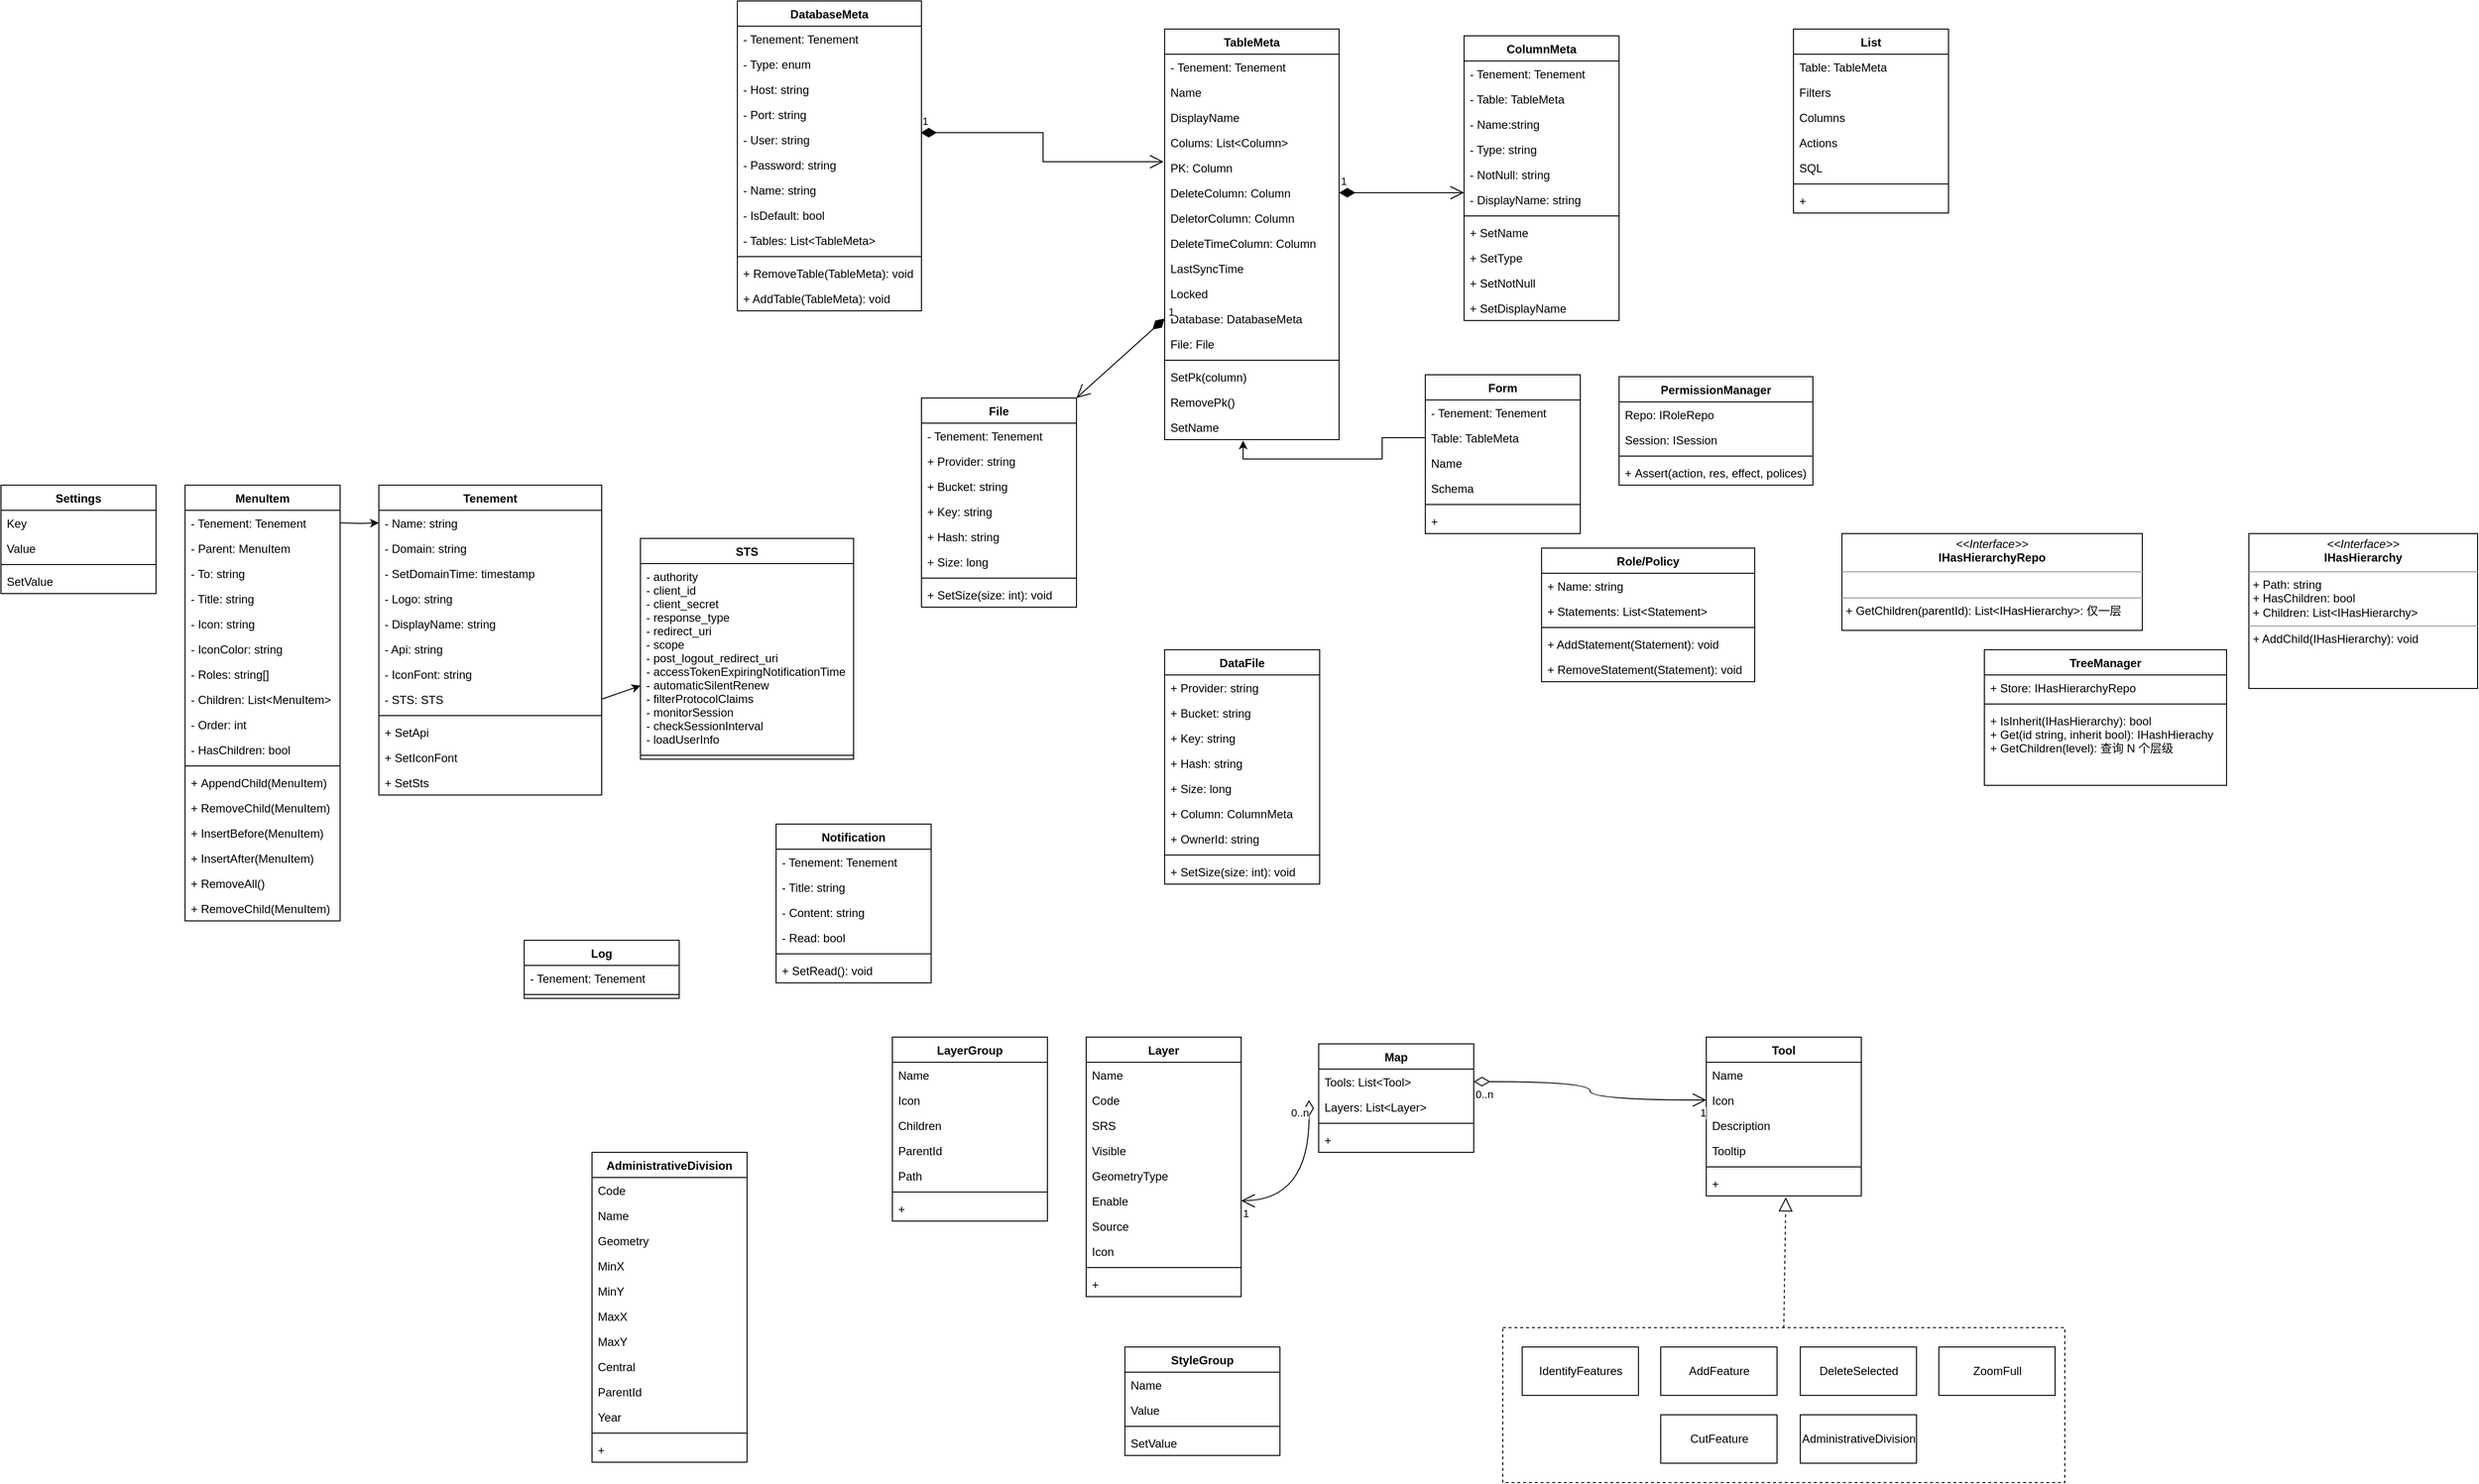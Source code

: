 <mxfile version="20.8.16" type="device"><diagram id="C5RBs43oDa-KdzZeNtuy" name="Page-1"><mxGraphModel dx="2856" dy="2329" grid="1" gridSize="10" guides="1" tooltips="1" connect="1" arrows="1" fold="1" page="1" pageScale="1" pageWidth="827" pageHeight="1169" math="0" shadow="0"><root><mxCell id="WIyWlLk6GJQsqaUBKTNV-0"/><mxCell id="WIyWlLk6GJQsqaUBKTNV-1" parent="WIyWlLk6GJQsqaUBKTNV-0"/><mxCell id="SXCsbxqE-FZTebD4q-OM-48" value="Tenement" style="swimlane;fontStyle=1;align=center;verticalAlign=top;childLayout=stackLayout;horizontal=1;startSize=26;horizontalStack=0;resizeParent=1;resizeParentMax=0;resizeLast=0;collapsible=1;marginBottom=0;" parent="WIyWlLk6GJQsqaUBKTNV-1" vertex="1"><mxGeometry x="-830" y="480" width="230" height="320" as="geometry"/></mxCell><mxCell id="SXCsbxqE-FZTebD4q-OM-49" value="- Name: string" style="text;strokeColor=none;fillColor=none;align=left;verticalAlign=top;spacingLeft=4;spacingRight=4;overflow=hidden;rotatable=0;points=[[0,0.5],[1,0.5]];portConstraint=eastwest;" parent="SXCsbxqE-FZTebD4q-OM-48" vertex="1"><mxGeometry y="26" width="230" height="26" as="geometry"/></mxCell><mxCell id="jzR75wsCJqNa1jtL20Vy-16" value="- Domain: string" style="text;strokeColor=none;fillColor=none;align=left;verticalAlign=top;spacingLeft=4;spacingRight=4;overflow=hidden;rotatable=0;points=[[0,0.5],[1,0.5]];portConstraint=eastwest;" vertex="1" parent="SXCsbxqE-FZTebD4q-OM-48"><mxGeometry y="52" width="230" height="26" as="geometry"/></mxCell><mxCell id="jzR75wsCJqNa1jtL20Vy-17" value="- SetDomainTime: timestamp" style="text;strokeColor=none;fillColor=none;align=left;verticalAlign=top;spacingLeft=4;spacingRight=4;overflow=hidden;rotatable=0;points=[[0,0.5],[1,0.5]];portConstraint=eastwest;" vertex="1" parent="SXCsbxqE-FZTebD4q-OM-48"><mxGeometry y="78" width="230" height="26" as="geometry"/></mxCell><mxCell id="SXCsbxqE-FZTebD4q-OM-54" value="- Logo: string" style="text;strokeColor=none;fillColor=none;align=left;verticalAlign=top;spacingLeft=4;spacingRight=4;overflow=hidden;rotatable=0;points=[[0,0.5],[1,0.5]];portConstraint=eastwest;" parent="SXCsbxqE-FZTebD4q-OM-48" vertex="1"><mxGeometry y="104" width="230" height="26" as="geometry"/></mxCell><mxCell id="SXCsbxqE-FZTebD4q-OM-53" value="- DisplayName: string" style="text;strokeColor=none;fillColor=none;align=left;verticalAlign=top;spacingLeft=4;spacingRight=4;overflow=hidden;rotatable=0;points=[[0,0.5],[1,0.5]];portConstraint=eastwest;" parent="SXCsbxqE-FZTebD4q-OM-48" vertex="1"><mxGeometry y="130" width="230" height="26" as="geometry"/></mxCell><mxCell id="SXCsbxqE-FZTebD4q-OM-55" value="- Api: string" style="text;strokeColor=none;fillColor=none;align=left;verticalAlign=top;spacingLeft=4;spacingRight=4;overflow=hidden;rotatable=0;points=[[0,0.5],[1,0.5]];portConstraint=eastwest;" parent="SXCsbxqE-FZTebD4q-OM-48" vertex="1"><mxGeometry y="156" width="230" height="26" as="geometry"/></mxCell><mxCell id="SXCsbxqE-FZTebD4q-OM-56" value="- IconFont: string" style="text;strokeColor=none;fillColor=none;align=left;verticalAlign=top;spacingLeft=4;spacingRight=4;overflow=hidden;rotatable=0;points=[[0,0.5],[1,0.5]];portConstraint=eastwest;" parent="SXCsbxqE-FZTebD4q-OM-48" vertex="1"><mxGeometry y="182" width="230" height="26" as="geometry"/></mxCell><mxCell id="SXCsbxqE-FZTebD4q-OM-57" value="- STS: STS" style="text;strokeColor=none;fillColor=none;align=left;verticalAlign=top;spacingLeft=4;spacingRight=4;overflow=hidden;rotatable=0;points=[[0,0.5],[1,0.5]];portConstraint=eastwest;" parent="SXCsbxqE-FZTebD4q-OM-48" vertex="1"><mxGeometry y="208" width="230" height="26" as="geometry"/></mxCell><mxCell id="SXCsbxqE-FZTebD4q-OM-50" value="" style="line;strokeWidth=1;fillColor=none;align=left;verticalAlign=middle;spacingTop=-1;spacingLeft=3;spacingRight=3;rotatable=0;labelPosition=right;points=[];portConstraint=eastwest;strokeColor=inherit;" parent="SXCsbxqE-FZTebD4q-OM-48" vertex="1"><mxGeometry y="234" width="230" height="8" as="geometry"/></mxCell><mxCell id="SXCsbxqE-FZTebD4q-OM-58" value="+ SetApi" style="text;strokeColor=none;fillColor=none;align=left;verticalAlign=top;spacingLeft=4;spacingRight=4;overflow=hidden;rotatable=0;points=[[0,0.5],[1,0.5]];portConstraint=eastwest;" parent="SXCsbxqE-FZTebD4q-OM-48" vertex="1"><mxGeometry y="242" width="230" height="26" as="geometry"/></mxCell><mxCell id="SXCsbxqE-FZTebD4q-OM-59" value="+ SetIconFont" style="text;strokeColor=none;fillColor=none;align=left;verticalAlign=top;spacingLeft=4;spacingRight=4;overflow=hidden;rotatable=0;points=[[0,0.5],[1,0.5]];portConstraint=eastwest;" parent="SXCsbxqE-FZTebD4q-OM-48" vertex="1"><mxGeometry y="268" width="230" height="26" as="geometry"/></mxCell><mxCell id="SXCsbxqE-FZTebD4q-OM-60" value="+ SetSts" style="text;strokeColor=none;fillColor=none;align=left;verticalAlign=top;spacingLeft=4;spacingRight=4;overflow=hidden;rotatable=0;points=[[0,0.5],[1,0.5]];portConstraint=eastwest;" parent="SXCsbxqE-FZTebD4q-OM-48" vertex="1"><mxGeometry y="294" width="230" height="26" as="geometry"/></mxCell><mxCell id="SXCsbxqE-FZTebD4q-OM-66" value="AdministrativeDivision" style="swimlane;fontStyle=1;align=center;verticalAlign=top;childLayout=stackLayout;horizontal=1;startSize=26;horizontalStack=0;resizeParent=1;resizeParentMax=0;resizeLast=0;collapsible=1;marginBottom=0;" parent="WIyWlLk6GJQsqaUBKTNV-1" vertex="1"><mxGeometry x="-610" y="1169" width="160" height="320" as="geometry"/></mxCell><mxCell id="SXCsbxqE-FZTebD4q-OM-67" value="Code" style="text;strokeColor=none;fillColor=none;align=left;verticalAlign=top;spacingLeft=4;spacingRight=4;overflow=hidden;rotatable=0;points=[[0,0.5],[1,0.5]];portConstraint=eastwest;" parent="SXCsbxqE-FZTebD4q-OM-66" vertex="1"><mxGeometry y="26" width="160" height="26" as="geometry"/></mxCell><mxCell id="SXCsbxqE-FZTebD4q-OM-70" value="Name" style="text;strokeColor=none;fillColor=none;align=left;verticalAlign=top;spacingLeft=4;spacingRight=4;overflow=hidden;rotatable=0;points=[[0,0.5],[1,0.5]];portConstraint=eastwest;" parent="SXCsbxqE-FZTebD4q-OM-66" vertex="1"><mxGeometry y="52" width="160" height="26" as="geometry"/></mxCell><mxCell id="SXCsbxqE-FZTebD4q-OM-72" value="Geometry" style="text;strokeColor=none;fillColor=none;align=left;verticalAlign=top;spacingLeft=4;spacingRight=4;overflow=hidden;rotatable=0;points=[[0,0.5],[1,0.5]];portConstraint=eastwest;" parent="SXCsbxqE-FZTebD4q-OM-66" vertex="1"><mxGeometry y="78" width="160" height="26" as="geometry"/></mxCell><mxCell id="SXCsbxqE-FZTebD4q-OM-73" value="MinX" style="text;strokeColor=none;fillColor=none;align=left;verticalAlign=top;spacingLeft=4;spacingRight=4;overflow=hidden;rotatable=0;points=[[0,0.5],[1,0.5]];portConstraint=eastwest;" parent="SXCsbxqE-FZTebD4q-OM-66" vertex="1"><mxGeometry y="104" width="160" height="26" as="geometry"/></mxCell><mxCell id="SXCsbxqE-FZTebD4q-OM-74" value="MinY" style="text;strokeColor=none;fillColor=none;align=left;verticalAlign=top;spacingLeft=4;spacingRight=4;overflow=hidden;rotatable=0;points=[[0,0.5],[1,0.5]];portConstraint=eastwest;" parent="SXCsbxqE-FZTebD4q-OM-66" vertex="1"><mxGeometry y="130" width="160" height="26" as="geometry"/></mxCell><mxCell id="SXCsbxqE-FZTebD4q-OM-75" value="MaxX" style="text;strokeColor=none;fillColor=none;align=left;verticalAlign=top;spacingLeft=4;spacingRight=4;overflow=hidden;rotatable=0;points=[[0,0.5],[1,0.5]];portConstraint=eastwest;" parent="SXCsbxqE-FZTebD4q-OM-66" vertex="1"><mxGeometry y="156" width="160" height="26" as="geometry"/></mxCell><mxCell id="SXCsbxqE-FZTebD4q-OM-76" value="MaxY" style="text;strokeColor=none;fillColor=none;align=left;verticalAlign=top;spacingLeft=4;spacingRight=4;overflow=hidden;rotatable=0;points=[[0,0.5],[1,0.5]];portConstraint=eastwest;" parent="SXCsbxqE-FZTebD4q-OM-66" vertex="1"><mxGeometry y="182" width="160" height="26" as="geometry"/></mxCell><mxCell id="SXCsbxqE-FZTebD4q-OM-77" value="Central" style="text;strokeColor=none;fillColor=none;align=left;verticalAlign=top;spacingLeft=4;spacingRight=4;overflow=hidden;rotatable=0;points=[[0,0.5],[1,0.5]];portConstraint=eastwest;" parent="SXCsbxqE-FZTebD4q-OM-66" vertex="1"><mxGeometry y="208" width="160" height="26" as="geometry"/></mxCell><mxCell id="SXCsbxqE-FZTebD4q-OM-78" value="ParentId" style="text;strokeColor=none;fillColor=none;align=left;verticalAlign=top;spacingLeft=4;spacingRight=4;overflow=hidden;rotatable=0;points=[[0,0.5],[1,0.5]];portConstraint=eastwest;" parent="SXCsbxqE-FZTebD4q-OM-66" vertex="1"><mxGeometry y="234" width="160" height="26" as="geometry"/></mxCell><mxCell id="SXCsbxqE-FZTebD4q-OM-228" value="Year" style="text;strokeColor=none;fillColor=none;align=left;verticalAlign=top;spacingLeft=4;spacingRight=4;overflow=hidden;rotatable=0;points=[[0,0.5],[1,0.5]];portConstraint=eastwest;" parent="SXCsbxqE-FZTebD4q-OM-66" vertex="1"><mxGeometry y="260" width="160" height="26" as="geometry"/></mxCell><mxCell id="SXCsbxqE-FZTebD4q-OM-68" value="" style="line;strokeWidth=1;fillColor=none;align=left;verticalAlign=middle;spacingTop=-1;spacingLeft=3;spacingRight=3;rotatable=0;labelPosition=right;points=[];portConstraint=eastwest;strokeColor=inherit;" parent="SXCsbxqE-FZTebD4q-OM-66" vertex="1"><mxGeometry y="286" width="160" height="8" as="geometry"/></mxCell><mxCell id="SXCsbxqE-FZTebD4q-OM-69" value="+ " style="text;strokeColor=none;fillColor=none;align=left;verticalAlign=top;spacingLeft=4;spacingRight=4;overflow=hidden;rotatable=0;points=[[0,0.5],[1,0.5]];portConstraint=eastwest;" parent="SXCsbxqE-FZTebD4q-OM-66" vertex="1"><mxGeometry y="294" width="160" height="26" as="geometry"/></mxCell><mxCell id="SXCsbxqE-FZTebD4q-OM-171" value="Settings" style="swimlane;fontStyle=1;align=center;verticalAlign=top;childLayout=stackLayout;horizontal=1;startSize=26;horizontalStack=0;resizeParent=1;resizeParentMax=0;resizeLast=0;collapsible=1;marginBottom=0;" parent="WIyWlLk6GJQsqaUBKTNV-1" vertex="1"><mxGeometry x="-1220" y="480" width="160" height="112" as="geometry"/></mxCell><mxCell id="SXCsbxqE-FZTebD4q-OM-172" value="Key" style="text;strokeColor=none;fillColor=none;align=left;verticalAlign=top;spacingLeft=4;spacingRight=4;overflow=hidden;rotatable=0;points=[[0,0.5],[1,0.5]];portConstraint=eastwest;" parent="SXCsbxqE-FZTebD4q-OM-171" vertex="1"><mxGeometry y="26" width="160" height="26" as="geometry"/></mxCell><mxCell id="SXCsbxqE-FZTebD4q-OM-175" value="Value" style="text;strokeColor=none;fillColor=none;align=left;verticalAlign=top;spacingLeft=4;spacingRight=4;overflow=hidden;rotatable=0;points=[[0,0.5],[1,0.5]];portConstraint=eastwest;" parent="SXCsbxqE-FZTebD4q-OM-171" vertex="1"><mxGeometry y="52" width="160" height="26" as="geometry"/></mxCell><mxCell id="SXCsbxqE-FZTebD4q-OM-173" value="" style="line;strokeWidth=1;fillColor=none;align=left;verticalAlign=middle;spacingTop=-1;spacingLeft=3;spacingRight=3;rotatable=0;labelPosition=right;points=[];portConstraint=eastwest;strokeColor=inherit;" parent="SXCsbxqE-FZTebD4q-OM-171" vertex="1"><mxGeometry y="78" width="160" height="8" as="geometry"/></mxCell><mxCell id="SXCsbxqE-FZTebD4q-OM-174" value="SetValue" style="text;strokeColor=none;fillColor=none;align=left;verticalAlign=top;spacingLeft=4;spacingRight=4;overflow=hidden;rotatable=0;points=[[0,0.5],[1,0.5]];portConstraint=eastwest;" parent="SXCsbxqE-FZTebD4q-OM-171" vertex="1"><mxGeometry y="86" width="160" height="26" as="geometry"/></mxCell><mxCell id="SXCsbxqE-FZTebD4q-OM-193" value="Form" style="swimlane;fontStyle=1;align=center;verticalAlign=top;childLayout=stackLayout;horizontal=1;startSize=26;horizontalStack=0;resizeParent=1;resizeParentMax=0;resizeLast=0;collapsible=1;marginBottom=0;" parent="WIyWlLk6GJQsqaUBKTNV-1" vertex="1"><mxGeometry x="250" y="366" width="160" height="164" as="geometry"/></mxCell><mxCell id="jzR75wsCJqNa1jtL20Vy-22" value="- Tenement: Tenement" style="text;strokeColor=none;fillColor=none;align=left;verticalAlign=top;spacingLeft=4;spacingRight=4;overflow=hidden;rotatable=0;points=[[0,0.5],[1,0.5]];portConstraint=eastwest;" vertex="1" parent="SXCsbxqE-FZTebD4q-OM-193"><mxGeometry y="26" width="160" height="26" as="geometry"/></mxCell><mxCell id="SXCsbxqE-FZTebD4q-OM-194" value="Table: TableMeta" style="text;strokeColor=none;fillColor=none;align=left;verticalAlign=top;spacingLeft=4;spacingRight=4;overflow=hidden;rotatable=0;points=[[0,0.5],[1,0.5]];portConstraint=eastwest;" parent="SXCsbxqE-FZTebD4q-OM-193" vertex="1"><mxGeometry y="52" width="160" height="26" as="geometry"/></mxCell><mxCell id="SXCsbxqE-FZTebD4q-OM-198" value="Name" style="text;strokeColor=none;fillColor=none;align=left;verticalAlign=top;spacingLeft=4;spacingRight=4;overflow=hidden;rotatable=0;points=[[0,0.5],[1,0.5]];portConstraint=eastwest;" parent="SXCsbxqE-FZTebD4q-OM-193" vertex="1"><mxGeometry y="78" width="160" height="26" as="geometry"/></mxCell><mxCell id="SXCsbxqE-FZTebD4q-OM-324" value="Schema" style="text;strokeColor=none;fillColor=none;align=left;verticalAlign=top;spacingLeft=4;spacingRight=4;overflow=hidden;rotatable=0;points=[[0,0.5],[1,0.5]];portConstraint=eastwest;" parent="SXCsbxqE-FZTebD4q-OM-193" vertex="1"><mxGeometry y="104" width="160" height="26" as="geometry"/></mxCell><mxCell id="SXCsbxqE-FZTebD4q-OM-195" value="" style="line;strokeWidth=1;fillColor=none;align=left;verticalAlign=middle;spacingTop=-1;spacingLeft=3;spacingRight=3;rotatable=0;labelPosition=right;points=[];portConstraint=eastwest;strokeColor=inherit;" parent="SXCsbxqE-FZTebD4q-OM-193" vertex="1"><mxGeometry y="130" width="160" height="8" as="geometry"/></mxCell><mxCell id="SXCsbxqE-FZTebD4q-OM-196" value="+ " style="text;strokeColor=none;fillColor=none;align=left;verticalAlign=top;spacingLeft=4;spacingRight=4;overflow=hidden;rotatable=0;points=[[0,0.5],[1,0.5]];portConstraint=eastwest;" parent="SXCsbxqE-FZTebD4q-OM-193" vertex="1"><mxGeometry y="138" width="160" height="26" as="geometry"/></mxCell><mxCell id="SXCsbxqE-FZTebD4q-OM-200" value="List" style="swimlane;fontStyle=1;align=center;verticalAlign=top;childLayout=stackLayout;horizontal=1;startSize=26;horizontalStack=0;resizeParent=1;resizeParentMax=0;resizeLast=0;collapsible=1;marginBottom=0;" parent="WIyWlLk6GJQsqaUBKTNV-1" vertex="1"><mxGeometry x="630" y="9" width="160" height="190" as="geometry"/></mxCell><mxCell id="-I7T7BdDrC5ud4VMgZhX-22" value="Table: TableMeta" style="text;strokeColor=none;fillColor=none;align=left;verticalAlign=top;spacingLeft=4;spacingRight=4;overflow=hidden;rotatable=0;points=[[0,0.5],[1,0.5]];portConstraint=eastwest;" parent="SXCsbxqE-FZTebD4q-OM-200" vertex="1"><mxGeometry y="26" width="160" height="26" as="geometry"/></mxCell><mxCell id="SXCsbxqE-FZTebD4q-OM-211" value="Filters" style="text;strokeColor=none;fillColor=none;align=left;verticalAlign=top;spacingLeft=4;spacingRight=4;overflow=hidden;rotatable=0;points=[[0,0.5],[1,0.5]];portConstraint=eastwest;" parent="SXCsbxqE-FZTebD4q-OM-200" vertex="1"><mxGeometry y="52" width="160" height="26" as="geometry"/></mxCell><mxCell id="SXCsbxqE-FZTebD4q-OM-203" value="Columns" style="text;strokeColor=none;fillColor=none;align=left;verticalAlign=top;spacingLeft=4;spacingRight=4;overflow=hidden;rotatable=0;points=[[0,0.5],[1,0.5]];portConstraint=eastwest;" parent="SXCsbxqE-FZTebD4q-OM-200" vertex="1"><mxGeometry y="78" width="160" height="26" as="geometry"/></mxCell><mxCell id="SXCsbxqE-FZTebD4q-OM-204" value="Actions" style="text;strokeColor=none;fillColor=none;align=left;verticalAlign=top;spacingLeft=4;spacingRight=4;overflow=hidden;rotatable=0;points=[[0,0.5],[1,0.5]];portConstraint=eastwest;" parent="SXCsbxqE-FZTebD4q-OM-200" vertex="1"><mxGeometry y="104" width="160" height="26" as="geometry"/></mxCell><mxCell id="SXCsbxqE-FZTebD4q-OM-334" value="SQL" style="text;strokeColor=none;fillColor=none;align=left;verticalAlign=top;spacingLeft=4;spacingRight=4;overflow=hidden;rotatable=0;points=[[0,0.5],[1,0.5]];portConstraint=eastwest;" parent="SXCsbxqE-FZTebD4q-OM-200" vertex="1"><mxGeometry y="130" width="160" height="26" as="geometry"/></mxCell><mxCell id="SXCsbxqE-FZTebD4q-OM-205" value="" style="line;strokeWidth=1;fillColor=none;align=left;verticalAlign=middle;spacingTop=-1;spacingLeft=3;spacingRight=3;rotatable=0;labelPosition=right;points=[];portConstraint=eastwest;strokeColor=inherit;" parent="SXCsbxqE-FZTebD4q-OM-200" vertex="1"><mxGeometry y="156" width="160" height="8" as="geometry"/></mxCell><mxCell id="SXCsbxqE-FZTebD4q-OM-206" value="+ " style="text;strokeColor=none;fillColor=none;align=left;verticalAlign=top;spacingLeft=4;spacingRight=4;overflow=hidden;rotatable=0;points=[[0,0.5],[1,0.5]];portConstraint=eastwest;" parent="SXCsbxqE-FZTebD4q-OM-200" vertex="1"><mxGeometry y="164" width="160" height="26" as="geometry"/></mxCell><mxCell id="SXCsbxqE-FZTebD4q-OM-138" value="Tool" style="swimlane;fontStyle=1;align=center;verticalAlign=top;childLayout=stackLayout;horizontal=1;startSize=26;horizontalStack=0;resizeParent=1;resizeParentMax=0;resizeLast=0;collapsible=1;marginBottom=0;" parent="WIyWlLk6GJQsqaUBKTNV-1" vertex="1"><mxGeometry x="540" y="1050" width="160" height="164" as="geometry"/></mxCell><mxCell id="SXCsbxqE-FZTebD4q-OM-139" value="Name" style="text;strokeColor=none;fillColor=none;align=left;verticalAlign=top;spacingLeft=4;spacingRight=4;overflow=hidden;rotatable=0;points=[[0,0.5],[1,0.5]];portConstraint=eastwest;" parent="SXCsbxqE-FZTebD4q-OM-138" vertex="1"><mxGeometry y="26" width="160" height="26" as="geometry"/></mxCell><mxCell id="SXCsbxqE-FZTebD4q-OM-143" value="Icon" style="text;strokeColor=none;fillColor=none;align=left;verticalAlign=top;spacingLeft=4;spacingRight=4;overflow=hidden;rotatable=0;points=[[0,0.5],[1,0.5]];portConstraint=eastwest;" parent="SXCsbxqE-FZTebD4q-OM-138" vertex="1"><mxGeometry y="52" width="160" height="26" as="geometry"/></mxCell><mxCell id="SXCsbxqE-FZTebD4q-OM-144" value="Description" style="text;strokeColor=none;fillColor=none;align=left;verticalAlign=top;spacingLeft=4;spacingRight=4;overflow=hidden;rotatable=0;points=[[0,0.5],[1,0.5]];portConstraint=eastwest;" parent="SXCsbxqE-FZTebD4q-OM-138" vertex="1"><mxGeometry y="78" width="160" height="26" as="geometry"/></mxCell><mxCell id="SXCsbxqE-FZTebD4q-OM-145" value="Tooltip" style="text;strokeColor=none;fillColor=none;align=left;verticalAlign=top;spacingLeft=4;spacingRight=4;overflow=hidden;rotatable=0;points=[[0,0.5],[1,0.5]];portConstraint=eastwest;" parent="SXCsbxqE-FZTebD4q-OM-138" vertex="1"><mxGeometry y="104" width="160" height="26" as="geometry"/></mxCell><mxCell id="SXCsbxqE-FZTebD4q-OM-140" value="" style="line;strokeWidth=1;fillColor=none;align=left;verticalAlign=middle;spacingTop=-1;spacingLeft=3;spacingRight=3;rotatable=0;labelPosition=right;points=[];portConstraint=eastwest;strokeColor=inherit;" parent="SXCsbxqE-FZTebD4q-OM-138" vertex="1"><mxGeometry y="130" width="160" height="8" as="geometry"/></mxCell><mxCell id="SXCsbxqE-FZTebD4q-OM-141" value="+ " style="text;strokeColor=none;fillColor=none;align=left;verticalAlign=top;spacingLeft=4;spacingRight=4;overflow=hidden;rotatable=0;points=[[0,0.5],[1,0.5]];portConstraint=eastwest;" parent="SXCsbxqE-FZTebD4q-OM-138" vertex="1"><mxGeometry y="138" width="160" height="26" as="geometry"/></mxCell><mxCell id="SXCsbxqE-FZTebD4q-OM-218" value="" style="group" parent="WIyWlLk6GJQsqaUBKTNV-1" vertex="1" connectable="0"><mxGeometry x="330" y="1350" width="580" height="160" as="geometry"/></mxCell><mxCell id="SXCsbxqE-FZTebD4q-OM-217" value="" style="rounded=0;whiteSpace=wrap;html=1;dashed=1;" parent="SXCsbxqE-FZTebD4q-OM-218" vertex="1"><mxGeometry width="580" height="160" as="geometry"/></mxCell><mxCell id="SXCsbxqE-FZTebD4q-OM-148" value="AddFeature" style="html=1;" parent="SXCsbxqE-FZTebD4q-OM-218" vertex="1"><mxGeometry x="163" y="20" width="120" height="50" as="geometry"/></mxCell><mxCell id="SXCsbxqE-FZTebD4q-OM-149" value="DeleteSelected" style="html=1;" parent="SXCsbxqE-FZTebD4q-OM-218" vertex="1"><mxGeometry x="307" y="20" width="120" height="50" as="geometry"/></mxCell><mxCell id="SXCsbxqE-FZTebD4q-OM-150" value="ZoomFull" style="html=1;" parent="SXCsbxqE-FZTebD4q-OM-218" vertex="1"><mxGeometry x="450" y="20" width="120" height="50" as="geometry"/></mxCell><mxCell id="SXCsbxqE-FZTebD4q-OM-151" value="CutFeature" style="html=1;" parent="SXCsbxqE-FZTebD4q-OM-218" vertex="1"><mxGeometry x="163" y="90" width="120" height="50" as="geometry"/></mxCell><mxCell id="SXCsbxqE-FZTebD4q-OM-184" value="AdministrativeDivision" style="html=1;" parent="SXCsbxqE-FZTebD4q-OM-218" vertex="1"><mxGeometry x="307" y="90" width="120" height="50" as="geometry"/></mxCell><mxCell id="SXCsbxqE-FZTebD4q-OM-146" value="IdentifyFeatures" style="html=1;" parent="SXCsbxqE-FZTebD4q-OM-218" vertex="1"><mxGeometry x="20" y="20" width="120" height="50" as="geometry"/></mxCell><mxCell id="SXCsbxqE-FZTebD4q-OM-219" value="" style="endArrow=block;dashed=1;endFill=0;endSize=12;html=1;rounded=0;curved=1;exitX=0.5;exitY=0;exitDx=0;exitDy=0;entryX=0.513;entryY=1.058;entryDx=0;entryDy=0;entryPerimeter=0;" parent="WIyWlLk6GJQsqaUBKTNV-1" source="SXCsbxqE-FZTebD4q-OM-217" target="SXCsbxqE-FZTebD4q-OM-141" edge="1"><mxGeometry width="160" relative="1" as="geometry"><mxPoint x="710" y="1040" as="sourcePoint"/><mxPoint x="870" y="1040" as="targetPoint"/></mxGeometry></mxCell><mxCell id="SXCsbxqE-FZTebD4q-OM-220" value="" style="endArrow=open;html=1;endSize=12;startArrow=diamondThin;startSize=14;startFill=0;edgeStyle=orthogonalEdgeStyle;rounded=0;exitX=1;exitY=0.5;exitDx=0;exitDy=0;entryX=0;entryY=0.5;entryDx=0;entryDy=0;curved=1;" parent="WIyWlLk6GJQsqaUBKTNV-1" source="SXCsbxqE-FZTebD4q-OM-44" target="SXCsbxqE-FZTebD4q-OM-143" edge="1"><mxGeometry relative="1" as="geometry"><mxPoint x="344" y="810" as="sourcePoint"/><mxPoint x="414" y="877" as="targetPoint"/></mxGeometry></mxCell><mxCell id="SXCsbxqE-FZTebD4q-OM-221" value="0..n" style="edgeLabel;resizable=0;html=1;align=left;verticalAlign=top;" parent="SXCsbxqE-FZTebD4q-OM-220" connectable="0" vertex="1"><mxGeometry x="-1" relative="1" as="geometry"/></mxCell><mxCell id="SXCsbxqE-FZTebD4q-OM-222" value="1" style="edgeLabel;resizable=0;html=1;align=right;verticalAlign=top;" parent="SXCsbxqE-FZTebD4q-OM-220" connectable="0" vertex="1"><mxGeometry x="1" relative="1" as="geometry"/></mxCell><mxCell id="SXCsbxqE-FZTebD4q-OM-43" value="Map" style="swimlane;fontStyle=1;align=center;verticalAlign=top;childLayout=stackLayout;horizontal=1;startSize=26;horizontalStack=0;resizeParent=1;resizeParentMax=0;resizeLast=0;collapsible=1;marginBottom=0;" parent="WIyWlLk6GJQsqaUBKTNV-1" vertex="1"><mxGeometry x="140" y="1057" width="160" height="112" as="geometry"/></mxCell><mxCell id="SXCsbxqE-FZTebD4q-OM-44" value="Tools: List&lt;Tool&gt;" style="text;strokeColor=none;fillColor=none;align=left;verticalAlign=top;spacingLeft=4;spacingRight=4;overflow=hidden;rotatable=0;points=[[0,0.5],[1,0.5]];portConstraint=eastwest;" parent="SXCsbxqE-FZTebD4q-OM-43" vertex="1"><mxGeometry y="26" width="160" height="26" as="geometry"/></mxCell><mxCell id="SXCsbxqE-FZTebD4q-OM-121" value="Layers: List&lt;Layer&gt;" style="text;strokeColor=none;fillColor=none;align=left;verticalAlign=top;spacingLeft=4;spacingRight=4;overflow=hidden;rotatable=0;points=[[0,0.5],[1,0.5]];portConstraint=eastwest;" parent="SXCsbxqE-FZTebD4q-OM-43" vertex="1"><mxGeometry y="52" width="160" height="26" as="geometry"/></mxCell><mxCell id="SXCsbxqE-FZTebD4q-OM-45" value="" style="line;strokeWidth=1;fillColor=none;align=left;verticalAlign=middle;spacingTop=-1;spacingLeft=3;spacingRight=3;rotatable=0;labelPosition=right;points=[];portConstraint=eastwest;strokeColor=inherit;" parent="SXCsbxqE-FZTebD4q-OM-43" vertex="1"><mxGeometry y="78" width="160" height="8" as="geometry"/></mxCell><mxCell id="SXCsbxqE-FZTebD4q-OM-46" value="+ " style="text;strokeColor=none;fillColor=none;align=left;verticalAlign=top;spacingLeft=4;spacingRight=4;overflow=hidden;rotatable=0;points=[[0,0.5],[1,0.5]];portConstraint=eastwest;" parent="SXCsbxqE-FZTebD4q-OM-43" vertex="1"><mxGeometry y="86" width="160" height="26" as="geometry"/></mxCell><mxCell id="SXCsbxqE-FZTebD4q-OM-89" value="Layer" style="swimlane;fontStyle=1;align=center;verticalAlign=top;childLayout=stackLayout;horizontal=1;startSize=26;horizontalStack=0;resizeParent=1;resizeParentMax=0;resizeLast=0;collapsible=1;marginBottom=0;" parent="WIyWlLk6GJQsqaUBKTNV-1" vertex="1"><mxGeometry x="-100" y="1050" width="160" height="268" as="geometry"/></mxCell><mxCell id="SXCsbxqE-FZTebD4q-OM-90" value="Name" style="text;strokeColor=none;fillColor=none;align=left;verticalAlign=top;spacingLeft=4;spacingRight=4;overflow=hidden;rotatable=0;points=[[0,0.5],[1,0.5]];portConstraint=eastwest;" parent="SXCsbxqE-FZTebD4q-OM-89" vertex="1"><mxGeometry y="26" width="160" height="26" as="geometry"/></mxCell><mxCell id="SXCsbxqE-FZTebD4q-OM-94" value="Code" style="text;strokeColor=none;fillColor=none;align=left;verticalAlign=top;spacingLeft=4;spacingRight=4;overflow=hidden;rotatable=0;points=[[0,0.5],[1,0.5]];portConstraint=eastwest;" parent="SXCsbxqE-FZTebD4q-OM-89" vertex="1"><mxGeometry y="52" width="160" height="26" as="geometry"/></mxCell><mxCell id="SXCsbxqE-FZTebD4q-OM-95" value="SRS" style="text;strokeColor=none;fillColor=none;align=left;verticalAlign=top;spacingLeft=4;spacingRight=4;overflow=hidden;rotatable=0;points=[[0,0.5],[1,0.5]];portConstraint=eastwest;" parent="SXCsbxqE-FZTebD4q-OM-89" vertex="1"><mxGeometry y="78" width="160" height="26" as="geometry"/></mxCell><mxCell id="SXCsbxqE-FZTebD4q-OM-124" value="Visible" style="text;strokeColor=none;fillColor=none;align=left;verticalAlign=top;spacingLeft=4;spacingRight=4;overflow=hidden;rotatable=0;points=[[0,0.5],[1,0.5]];portConstraint=eastwest;" parent="SXCsbxqE-FZTebD4q-OM-89" vertex="1"><mxGeometry y="104" width="160" height="26" as="geometry"/></mxCell><mxCell id="SXCsbxqE-FZTebD4q-OM-125" value="GeometryType" style="text;strokeColor=none;fillColor=none;align=left;verticalAlign=top;spacingLeft=4;spacingRight=4;overflow=hidden;rotatable=0;points=[[0,0.5],[1,0.5]];portConstraint=eastwest;" parent="SXCsbxqE-FZTebD4q-OM-89" vertex="1"><mxGeometry y="130" width="160" height="26" as="geometry"/></mxCell><mxCell id="SXCsbxqE-FZTebD4q-OM-126" value="Enable" style="text;strokeColor=none;fillColor=none;align=left;verticalAlign=top;spacingLeft=4;spacingRight=4;overflow=hidden;rotatable=0;points=[[0,0.5],[1,0.5]];portConstraint=eastwest;" parent="SXCsbxqE-FZTebD4q-OM-89" vertex="1"><mxGeometry y="156" width="160" height="26" as="geometry"/></mxCell><mxCell id="SXCsbxqE-FZTebD4q-OM-134" value="Source" style="text;strokeColor=none;fillColor=none;align=left;verticalAlign=top;spacingLeft=4;spacingRight=4;overflow=hidden;rotatable=0;points=[[0,0.5],[1,0.5]];portConstraint=eastwest;" parent="SXCsbxqE-FZTebD4q-OM-89" vertex="1"><mxGeometry y="182" width="160" height="26" as="geometry"/></mxCell><mxCell id="SXCsbxqE-FZTebD4q-OM-160" value="Icon" style="text;strokeColor=none;fillColor=none;align=left;verticalAlign=top;spacingLeft=4;spacingRight=4;overflow=hidden;rotatable=0;points=[[0,0.5],[1,0.5]];portConstraint=eastwest;" parent="SXCsbxqE-FZTebD4q-OM-89" vertex="1"><mxGeometry y="208" width="160" height="26" as="geometry"/></mxCell><mxCell id="SXCsbxqE-FZTebD4q-OM-91" value="" style="line;strokeWidth=1;fillColor=none;align=left;verticalAlign=middle;spacingTop=-1;spacingLeft=3;spacingRight=3;rotatable=0;labelPosition=right;points=[];portConstraint=eastwest;strokeColor=inherit;" parent="SXCsbxqE-FZTebD4q-OM-89" vertex="1"><mxGeometry y="234" width="160" height="8" as="geometry"/></mxCell><mxCell id="SXCsbxqE-FZTebD4q-OM-92" value="+ " style="text;strokeColor=none;fillColor=none;align=left;verticalAlign=top;spacingLeft=4;spacingRight=4;overflow=hidden;rotatable=0;points=[[0,0.5],[1,0.5]];portConstraint=eastwest;" parent="SXCsbxqE-FZTebD4q-OM-89" vertex="1"><mxGeometry y="242" width="160" height="26" as="geometry"/></mxCell><mxCell id="SXCsbxqE-FZTebD4q-OM-163" value="LayerGroup" style="swimlane;fontStyle=1;align=center;verticalAlign=top;childLayout=stackLayout;horizontal=1;startSize=26;horizontalStack=0;resizeParent=1;resizeParentMax=0;resizeLast=0;collapsible=1;marginBottom=0;" parent="WIyWlLk6GJQsqaUBKTNV-1" vertex="1"><mxGeometry x="-300" y="1050" width="160" height="190" as="geometry"/></mxCell><mxCell id="SXCsbxqE-FZTebD4q-OM-164" value="Name" style="text;strokeColor=none;fillColor=none;align=left;verticalAlign=top;spacingLeft=4;spacingRight=4;overflow=hidden;rotatable=0;points=[[0,0.5],[1,0.5]];portConstraint=eastwest;" parent="SXCsbxqE-FZTebD4q-OM-163" vertex="1"><mxGeometry y="26" width="160" height="26" as="geometry"/></mxCell><mxCell id="SXCsbxqE-FZTebD4q-OM-167" value="Icon" style="text;strokeColor=none;fillColor=none;align=left;verticalAlign=top;spacingLeft=4;spacingRight=4;overflow=hidden;rotatable=0;points=[[0,0.5],[1,0.5]];portConstraint=eastwest;" parent="SXCsbxqE-FZTebD4q-OM-163" vertex="1"><mxGeometry y="52" width="160" height="26" as="geometry"/></mxCell><mxCell id="SXCsbxqE-FZTebD4q-OM-168" value="Children" style="text;strokeColor=none;fillColor=none;align=left;verticalAlign=top;spacingLeft=4;spacingRight=4;overflow=hidden;rotatable=0;points=[[0,0.5],[1,0.5]];portConstraint=eastwest;" parent="SXCsbxqE-FZTebD4q-OM-163" vertex="1"><mxGeometry y="78" width="160" height="26" as="geometry"/></mxCell><mxCell id="SXCsbxqE-FZTebD4q-OM-169" value="ParentId" style="text;strokeColor=none;fillColor=none;align=left;verticalAlign=top;spacingLeft=4;spacingRight=4;overflow=hidden;rotatable=0;points=[[0,0.5],[1,0.5]];portConstraint=eastwest;" parent="SXCsbxqE-FZTebD4q-OM-163" vertex="1"><mxGeometry y="104" width="160" height="26" as="geometry"/></mxCell><mxCell id="SXCsbxqE-FZTebD4q-OM-170" value="Path" style="text;strokeColor=none;fillColor=none;align=left;verticalAlign=top;spacingLeft=4;spacingRight=4;overflow=hidden;rotatable=0;points=[[0,0.5],[1,0.5]];portConstraint=eastwest;" parent="SXCsbxqE-FZTebD4q-OM-163" vertex="1"><mxGeometry y="130" width="160" height="26" as="geometry"/></mxCell><mxCell id="SXCsbxqE-FZTebD4q-OM-165" value="" style="line;strokeWidth=1;fillColor=none;align=left;verticalAlign=middle;spacingTop=-1;spacingLeft=3;spacingRight=3;rotatable=0;labelPosition=right;points=[];portConstraint=eastwest;strokeColor=inherit;" parent="SXCsbxqE-FZTebD4q-OM-163" vertex="1"><mxGeometry y="156" width="160" height="8" as="geometry"/></mxCell><mxCell id="SXCsbxqE-FZTebD4q-OM-166" value="+ " style="text;strokeColor=none;fillColor=none;align=left;verticalAlign=top;spacingLeft=4;spacingRight=4;overflow=hidden;rotatable=0;points=[[0,0.5],[1,0.5]];portConstraint=eastwest;" parent="SXCsbxqE-FZTebD4q-OM-163" vertex="1"><mxGeometry y="164" width="160" height="26" as="geometry"/></mxCell><mxCell id="SXCsbxqE-FZTebD4q-OM-179" value="StyleGroup" style="swimlane;fontStyle=1;align=center;verticalAlign=top;childLayout=stackLayout;horizontal=1;startSize=26;horizontalStack=0;resizeParent=1;resizeParentMax=0;resizeLast=0;collapsible=1;marginBottom=0;" parent="WIyWlLk6GJQsqaUBKTNV-1" vertex="1"><mxGeometry x="-60" y="1370" width="160" height="112" as="geometry"/></mxCell><mxCell id="SXCsbxqE-FZTebD4q-OM-180" value="Name" style="text;strokeColor=none;fillColor=none;align=left;verticalAlign=top;spacingLeft=4;spacingRight=4;overflow=hidden;rotatable=0;points=[[0,0.5],[1,0.5]];portConstraint=eastwest;" parent="SXCsbxqE-FZTebD4q-OM-179" vertex="1"><mxGeometry y="26" width="160" height="26" as="geometry"/></mxCell><mxCell id="SXCsbxqE-FZTebD4q-OM-181" value="Value" style="text;strokeColor=none;fillColor=none;align=left;verticalAlign=top;spacingLeft=4;spacingRight=4;overflow=hidden;rotatable=0;points=[[0,0.5],[1,0.5]];portConstraint=eastwest;" parent="SXCsbxqE-FZTebD4q-OM-179" vertex="1"><mxGeometry y="52" width="160" height="26" as="geometry"/></mxCell><mxCell id="SXCsbxqE-FZTebD4q-OM-182" value="" style="line;strokeWidth=1;fillColor=none;align=left;verticalAlign=middle;spacingTop=-1;spacingLeft=3;spacingRight=3;rotatable=0;labelPosition=right;points=[];portConstraint=eastwest;strokeColor=inherit;" parent="SXCsbxqE-FZTebD4q-OM-179" vertex="1"><mxGeometry y="78" width="160" height="8" as="geometry"/></mxCell><mxCell id="SXCsbxqE-FZTebD4q-OM-183" value="SetValue" style="text;strokeColor=none;fillColor=none;align=left;verticalAlign=top;spacingLeft=4;spacingRight=4;overflow=hidden;rotatable=0;points=[[0,0.5],[1,0.5]];portConstraint=eastwest;" parent="SXCsbxqE-FZTebD4q-OM-179" vertex="1"><mxGeometry y="86" width="160" height="26" as="geometry"/></mxCell><mxCell id="SXCsbxqE-FZTebD4q-OM-223" value="" style="endArrow=open;html=1;endSize=12;startArrow=diamondThin;startSize=14;startFill=0;edgeStyle=orthogonalEdgeStyle;rounded=0;exitX=0;exitY=0.5;exitDx=0;exitDy=0;entryX=1;entryY=0.5;entryDx=0;entryDy=0;curved=1;" parent="WIyWlLk6GJQsqaUBKTNV-1" target="SXCsbxqE-FZTebD4q-OM-126" edge="1"><mxGeometry relative="1" as="geometry"><mxPoint x="130" y="1115" as="sourcePoint"/><mxPoint x="350" y="1256" as="targetPoint"/></mxGeometry></mxCell><mxCell id="SXCsbxqE-FZTebD4q-OM-224" value="0..n" style="edgeLabel;resizable=0;html=1;align=right;verticalAlign=top;labelPosition=left;verticalLabelPosition=bottom;" parent="SXCsbxqE-FZTebD4q-OM-223" connectable="0" vertex="1"><mxGeometry x="-1" relative="1" as="geometry"/></mxCell><mxCell id="SXCsbxqE-FZTebD4q-OM-225" value="1" style="edgeLabel;resizable=0;html=1;align=left;verticalAlign=top;labelPosition=right;verticalLabelPosition=bottom;" parent="SXCsbxqE-FZTebD4q-OM-223" connectable="0" vertex="1"><mxGeometry x="1" relative="1" as="geometry"/></mxCell><mxCell id="SXCsbxqE-FZTebD4q-OM-242" value="MenuItem" style="swimlane;fontStyle=1;align=center;verticalAlign=top;childLayout=stackLayout;horizontal=1;startSize=26;horizontalStack=0;resizeParent=1;resizeParentMax=0;resizeLast=0;collapsible=1;marginBottom=0;" parent="WIyWlLk6GJQsqaUBKTNV-1" vertex="1"><mxGeometry x="-1030" y="480" width="160" height="450" as="geometry"/></mxCell><mxCell id="jzR75wsCJqNa1jtL20Vy-23" value="- Tenement: Tenement" style="text;strokeColor=none;fillColor=none;align=left;verticalAlign=top;spacingLeft=4;spacingRight=4;overflow=hidden;rotatable=0;points=[[0,0.5],[1,0.5]];portConstraint=eastwest;" vertex="1" parent="SXCsbxqE-FZTebD4q-OM-242"><mxGeometry y="26" width="160" height="26" as="geometry"/></mxCell><mxCell id="-I7T7BdDrC5ud4VMgZhX-5" value="- Parent: MenuItem" style="text;strokeColor=none;fillColor=none;align=left;verticalAlign=top;spacingLeft=4;spacingRight=4;overflow=hidden;rotatable=0;points=[[0,0.5],[1,0.5]];portConstraint=eastwest;" parent="SXCsbxqE-FZTebD4q-OM-242" vertex="1"><mxGeometry y="52" width="160" height="26" as="geometry"/></mxCell><mxCell id="KmeEssasA0K2M8NqdVPO-17" value="- To: string" style="text;strokeColor=none;fillColor=none;align=left;verticalAlign=top;spacingLeft=4;spacingRight=4;overflow=hidden;rotatable=0;points=[[0,0.5],[1,0.5]];portConstraint=eastwest;" parent="SXCsbxqE-FZTebD4q-OM-242" vertex="1"><mxGeometry y="78" width="160" height="26" as="geometry"/></mxCell><mxCell id="SXCsbxqE-FZTebD4q-OM-247" value="- Title: string" style="text;strokeColor=none;fillColor=none;align=left;verticalAlign=top;spacingLeft=4;spacingRight=4;overflow=hidden;rotatable=0;points=[[0,0.5],[1,0.5]];portConstraint=eastwest;" parent="SXCsbxqE-FZTebD4q-OM-242" vertex="1"><mxGeometry y="104" width="160" height="26" as="geometry"/></mxCell><mxCell id="SXCsbxqE-FZTebD4q-OM-248" value="- Icon: string" style="text;strokeColor=none;fillColor=none;align=left;verticalAlign=top;spacingLeft=4;spacingRight=4;overflow=hidden;rotatable=0;points=[[0,0.5],[1,0.5]];portConstraint=eastwest;" parent="SXCsbxqE-FZTebD4q-OM-242" vertex="1"><mxGeometry y="130" width="160" height="26" as="geometry"/></mxCell><mxCell id="SXCsbxqE-FZTebD4q-OM-249" value="- IconColor: string" style="text;strokeColor=none;fillColor=none;align=left;verticalAlign=top;spacingLeft=4;spacingRight=4;overflow=hidden;rotatable=0;points=[[0,0.5],[1,0.5]];portConstraint=eastwest;" parent="SXCsbxqE-FZTebD4q-OM-242" vertex="1"><mxGeometry y="156" width="160" height="26" as="geometry"/></mxCell><mxCell id="SXCsbxqE-FZTebD4q-OM-250" value="- Roles: string[]" style="text;strokeColor=none;fillColor=none;align=left;verticalAlign=top;spacingLeft=4;spacingRight=4;overflow=hidden;rotatable=0;points=[[0,0.5],[1,0.5]];portConstraint=eastwest;" parent="SXCsbxqE-FZTebD4q-OM-242" vertex="1"><mxGeometry y="182" width="160" height="26" as="geometry"/></mxCell><mxCell id="SXCsbxqE-FZTebD4q-OM-251" value="- Children: List&lt;MenuItem&gt;" style="text;strokeColor=none;fillColor=none;align=left;verticalAlign=top;spacingLeft=4;spacingRight=4;overflow=hidden;rotatable=0;points=[[0,0.5],[1,0.5]];portConstraint=eastwest;" parent="SXCsbxqE-FZTebD4q-OM-242" vertex="1"><mxGeometry y="208" width="160" height="26" as="geometry"/></mxCell><mxCell id="-I7T7BdDrC5ud4VMgZhX-2" value="- Order: int" style="text;strokeColor=none;fillColor=none;align=left;verticalAlign=top;spacingLeft=4;spacingRight=4;overflow=hidden;rotatable=0;points=[[0,0.5],[1,0.5]];portConstraint=eastwest;" parent="SXCsbxqE-FZTebD4q-OM-242" vertex="1"><mxGeometry y="234" width="160" height="26" as="geometry"/></mxCell><mxCell id="-I7T7BdDrC5ud4VMgZhX-36" value="- HasChildren: bool" style="text;strokeColor=none;fillColor=none;align=left;verticalAlign=top;spacingLeft=4;spacingRight=4;overflow=hidden;rotatable=0;points=[[0,0.5],[1,0.5]];portConstraint=eastwest;" parent="SXCsbxqE-FZTebD4q-OM-242" vertex="1"><mxGeometry y="260" width="160" height="26" as="geometry"/></mxCell><mxCell id="SXCsbxqE-FZTebD4q-OM-244" value="" style="line;strokeWidth=1;fillColor=none;align=left;verticalAlign=middle;spacingTop=-1;spacingLeft=3;spacingRight=3;rotatable=0;labelPosition=right;points=[];portConstraint=eastwest;strokeColor=inherit;" parent="SXCsbxqE-FZTebD4q-OM-242" vertex="1"><mxGeometry y="286" width="160" height="8" as="geometry"/></mxCell><mxCell id="SXCsbxqE-FZTebD4q-OM-245" value="+ AppendChild(MenuItem)" style="text;strokeColor=none;fillColor=none;align=left;verticalAlign=top;spacingLeft=4;spacingRight=4;overflow=hidden;rotatable=0;points=[[0,0.5],[1,0.5]];portConstraint=eastwest;" parent="SXCsbxqE-FZTebD4q-OM-242" vertex="1"><mxGeometry y="294" width="160" height="26" as="geometry"/></mxCell><mxCell id="-I7T7BdDrC5ud4VMgZhX-1" value="+ RemoveChild(MenuItem)" style="text;strokeColor=none;fillColor=none;align=left;verticalAlign=top;spacingLeft=4;spacingRight=4;overflow=hidden;rotatable=0;points=[[0,0.5],[1,0.5]];portConstraint=eastwest;" parent="SXCsbxqE-FZTebD4q-OM-242" vertex="1"><mxGeometry y="320" width="160" height="26" as="geometry"/></mxCell><mxCell id="-I7T7BdDrC5ud4VMgZhX-3" value="+ InsertBefore(MenuItem)" style="text;strokeColor=none;fillColor=none;align=left;verticalAlign=top;spacingLeft=4;spacingRight=4;overflow=hidden;rotatable=0;points=[[0,0.5],[1,0.5]];portConstraint=eastwest;" parent="SXCsbxqE-FZTebD4q-OM-242" vertex="1"><mxGeometry y="346" width="160" height="26" as="geometry"/></mxCell><mxCell id="-I7T7BdDrC5ud4VMgZhX-4" value="+ InsertAfter(MenuItem)" style="text;strokeColor=none;fillColor=none;align=left;verticalAlign=top;spacingLeft=4;spacingRight=4;overflow=hidden;rotatable=0;points=[[0,0.5],[1,0.5]];portConstraint=eastwest;" parent="SXCsbxqE-FZTebD4q-OM-242" vertex="1"><mxGeometry y="372" width="160" height="26" as="geometry"/></mxCell><mxCell id="-I7T7BdDrC5ud4VMgZhX-6" value="+ RemoveAll()" style="text;strokeColor=none;fillColor=none;align=left;verticalAlign=top;spacingLeft=4;spacingRight=4;overflow=hidden;rotatable=0;points=[[0,0.5],[1,0.5]];portConstraint=eastwest;" parent="SXCsbxqE-FZTebD4q-OM-242" vertex="1"><mxGeometry y="398" width="160" height="26" as="geometry"/></mxCell><mxCell id="-I7T7BdDrC5ud4VMgZhX-7" value="+ RemoveChild(MenuItem)" style="text;strokeColor=none;fillColor=none;align=left;verticalAlign=top;spacingLeft=4;spacingRight=4;overflow=hidden;rotatable=0;points=[[0,0.5],[1,0.5]];portConstraint=eastwest;" parent="SXCsbxqE-FZTebD4q-OM-242" vertex="1"><mxGeometry y="424" width="160" height="26" as="geometry"/></mxCell><mxCell id="SXCsbxqE-FZTebD4q-OM-0" value="DatabaseMeta" style="swimlane;fontStyle=1;align=center;verticalAlign=top;childLayout=stackLayout;horizontal=1;startSize=26;horizontalStack=0;resizeParent=1;resizeParentMax=0;resizeLast=0;collapsible=1;marginBottom=0;" parent="WIyWlLk6GJQsqaUBKTNV-1" vertex="1"><mxGeometry x="-460" y="-20" width="190" height="320" as="geometry"/></mxCell><mxCell id="jzR75wsCJqNa1jtL20Vy-24" value="- Tenement: Tenement" style="text;strokeColor=none;fillColor=none;align=left;verticalAlign=top;spacingLeft=4;spacingRight=4;overflow=hidden;rotatable=0;points=[[0,0.5],[1,0.5]];portConstraint=eastwest;" vertex="1" parent="SXCsbxqE-FZTebD4q-OM-0"><mxGeometry y="26" width="190" height="26" as="geometry"/></mxCell><mxCell id="jzR75wsCJqNa1jtL20Vy-18" value="- Type: enum" style="text;strokeColor=none;fillColor=none;align=left;verticalAlign=top;spacingLeft=4;spacingRight=4;overflow=hidden;rotatable=0;points=[[0,0.5],[1,0.5]];portConstraint=eastwest;" vertex="1" parent="SXCsbxqE-FZTebD4q-OM-0"><mxGeometry y="52" width="190" height="26" as="geometry"/></mxCell><mxCell id="SXCsbxqE-FZTebD4q-OM-308" value="- Host: string" style="text;strokeColor=none;fillColor=none;align=left;verticalAlign=top;spacingLeft=4;spacingRight=4;overflow=hidden;rotatable=0;points=[[0,0.5],[1,0.5]];portConstraint=eastwest;" parent="SXCsbxqE-FZTebD4q-OM-0" vertex="1"><mxGeometry y="78" width="190" height="26" as="geometry"/></mxCell><mxCell id="SXCsbxqE-FZTebD4q-OM-309" value="- Port: string" style="text;strokeColor=none;fillColor=none;align=left;verticalAlign=top;spacingLeft=4;spacingRight=4;overflow=hidden;rotatable=0;points=[[0,0.5],[1,0.5]];portConstraint=eastwest;" parent="SXCsbxqE-FZTebD4q-OM-0" vertex="1"><mxGeometry y="104" width="190" height="26" as="geometry"/></mxCell><mxCell id="SXCsbxqE-FZTebD4q-OM-310" value="- User: string" style="text;strokeColor=none;fillColor=none;align=left;verticalAlign=top;spacingLeft=4;spacingRight=4;overflow=hidden;rotatable=0;points=[[0,0.5],[1,0.5]];portConstraint=eastwest;" parent="SXCsbxqE-FZTebD4q-OM-0" vertex="1"><mxGeometry y="130" width="190" height="26" as="geometry"/></mxCell><mxCell id="SXCsbxqE-FZTebD4q-OM-311" value="- Password: string" style="text;strokeColor=none;fillColor=none;align=left;verticalAlign=top;spacingLeft=4;spacingRight=4;overflow=hidden;rotatable=0;points=[[0,0.5],[1,0.5]];portConstraint=eastwest;" parent="SXCsbxqE-FZTebD4q-OM-0" vertex="1"><mxGeometry y="156" width="190" height="26" as="geometry"/></mxCell><mxCell id="SXCsbxqE-FZTebD4q-OM-6" value="- Name: string" style="text;strokeColor=none;fillColor=none;align=left;verticalAlign=top;spacingLeft=4;spacingRight=4;overflow=hidden;rotatable=0;points=[[0,0.5],[1,0.5]];portConstraint=eastwest;" parent="SXCsbxqE-FZTebD4q-OM-0" vertex="1"><mxGeometry y="182" width="190" height="26" as="geometry"/></mxCell><mxCell id="jzR75wsCJqNa1jtL20Vy-25" value="- IsDefault: bool" style="text;strokeColor=none;fillColor=none;align=left;verticalAlign=top;spacingLeft=4;spacingRight=4;overflow=hidden;rotatable=0;points=[[0,0.5],[1,0.5]];portConstraint=eastwest;" vertex="1" parent="SXCsbxqE-FZTebD4q-OM-0"><mxGeometry y="208" width="190" height="26" as="geometry"/></mxCell><mxCell id="-I7T7BdDrC5ud4VMgZhX-12" value="- Tables: List&lt;TableMeta&gt;" style="text;strokeColor=none;fillColor=none;align=left;verticalAlign=top;spacingLeft=4;spacingRight=4;overflow=hidden;rotatable=0;points=[[0,0.5],[1,0.5]];portConstraint=eastwest;" parent="SXCsbxqE-FZTebD4q-OM-0" vertex="1"><mxGeometry y="234" width="190" height="26" as="geometry"/></mxCell><mxCell id="SXCsbxqE-FZTebD4q-OM-2" value="" style="line;strokeWidth=1;fillColor=none;align=left;verticalAlign=middle;spacingTop=-1;spacingLeft=3;spacingRight=3;rotatable=0;labelPosition=right;points=[];portConstraint=eastwest;strokeColor=inherit;" parent="SXCsbxqE-FZTebD4q-OM-0" vertex="1"><mxGeometry y="260" width="190" height="8" as="geometry"/></mxCell><mxCell id="SXCsbxqE-FZTebD4q-OM-3" value="+ RemoveTable(TableMeta): void" style="text;strokeColor=none;fillColor=none;align=left;verticalAlign=top;spacingLeft=4;spacingRight=4;overflow=hidden;rotatable=0;points=[[0,0.5],[1,0.5]];portConstraint=eastwest;" parent="SXCsbxqE-FZTebD4q-OM-0" vertex="1"><mxGeometry y="268" width="190" height="26" as="geometry"/></mxCell><mxCell id="SXCsbxqE-FZTebD4q-OM-17" value="+ AddTable(TableMeta): void" style="text;strokeColor=none;fillColor=none;align=left;verticalAlign=top;spacingLeft=4;spacingRight=4;overflow=hidden;rotatable=0;points=[[0,0.5],[1,0.5]];portConstraint=eastwest;" parent="SXCsbxqE-FZTebD4q-OM-0" vertex="1"><mxGeometry y="294" width="190" height="26" as="geometry"/></mxCell><mxCell id="SXCsbxqE-FZTebD4q-OM-8" value="TableMeta" style="swimlane;fontStyle=1;align=center;verticalAlign=top;childLayout=stackLayout;horizontal=1;startSize=26;horizontalStack=0;resizeParent=1;resizeParentMax=0;resizeLast=0;collapsible=1;marginBottom=0;" parent="WIyWlLk6GJQsqaUBKTNV-1" vertex="1"><mxGeometry x="-19" y="9" width="180" height="424" as="geometry"/></mxCell><mxCell id="jzR75wsCJqNa1jtL20Vy-26" value="- Tenement: Tenement" style="text;strokeColor=none;fillColor=none;align=left;verticalAlign=top;spacingLeft=4;spacingRight=4;overflow=hidden;rotatable=0;points=[[0,0.5],[1,0.5]];portConstraint=eastwest;" vertex="1" parent="SXCsbxqE-FZTebD4q-OM-8"><mxGeometry y="26" width="180" height="26" as="geometry"/></mxCell><mxCell id="SXCsbxqE-FZTebD4q-OM-9" value="Name" style="text;strokeColor=none;fillColor=none;align=left;verticalAlign=top;spacingLeft=4;spacingRight=4;overflow=hidden;rotatable=0;points=[[0,0.5],[1,0.5]];portConstraint=eastwest;" parent="SXCsbxqE-FZTebD4q-OM-8" vertex="1"><mxGeometry y="52" width="180" height="26" as="geometry"/></mxCell><mxCell id="SXCsbxqE-FZTebD4q-OM-319" value="DisplayName" style="text;strokeColor=none;fillColor=none;align=left;verticalAlign=top;spacingLeft=4;spacingRight=4;overflow=hidden;rotatable=0;points=[[0,0.5],[1,0.5]];portConstraint=eastwest;" parent="SXCsbxqE-FZTebD4q-OM-8" vertex="1"><mxGeometry y="78" width="180" height="26" as="geometry"/></mxCell><mxCell id="SXCsbxqE-FZTebD4q-OM-18" value="Colums: List&lt;Column&gt;" style="text;strokeColor=none;fillColor=none;align=left;verticalAlign=top;spacingLeft=4;spacingRight=4;overflow=hidden;rotatable=0;points=[[0,0.5],[1,0.5]];portConstraint=eastwest;" parent="SXCsbxqE-FZTebD4q-OM-8" vertex="1"><mxGeometry y="104" width="180" height="26" as="geometry"/></mxCell><mxCell id="SXCsbxqE-FZTebD4q-OM-19" value="PK: Column" style="text;strokeColor=none;fillColor=none;align=left;verticalAlign=top;spacingLeft=4;spacingRight=4;overflow=hidden;rotatable=0;points=[[0,0.5],[1,0.5]];portConstraint=eastwest;" parent="SXCsbxqE-FZTebD4q-OM-8" vertex="1"><mxGeometry y="130" width="180" height="26" as="geometry"/></mxCell><mxCell id="SXCsbxqE-FZTebD4q-OM-210" value="DeleteColumn: Column" style="text;strokeColor=none;fillColor=none;align=left;verticalAlign=top;spacingLeft=4;spacingRight=4;overflow=hidden;rotatable=0;points=[[0,0.5],[1,0.5]];portConstraint=eastwest;" parent="SXCsbxqE-FZTebD4q-OM-8" vertex="1"><mxGeometry y="156" width="180" height="26" as="geometry"/></mxCell><mxCell id="SXCsbxqE-FZTebD4q-OM-316" value="DeletorColumn: Column" style="text;strokeColor=none;fillColor=none;align=left;verticalAlign=top;spacingLeft=4;spacingRight=4;overflow=hidden;rotatable=0;points=[[0,0.5],[1,0.5]];portConstraint=eastwest;" parent="SXCsbxqE-FZTebD4q-OM-8" vertex="1"><mxGeometry y="182" width="180" height="26" as="geometry"/></mxCell><mxCell id="SXCsbxqE-FZTebD4q-OM-317" value="DeleteTimeColumn: Column" style="text;strokeColor=none;fillColor=none;align=left;verticalAlign=top;spacingLeft=4;spacingRight=4;overflow=hidden;rotatable=0;points=[[0,0.5],[1,0.5]];portConstraint=eastwest;" parent="SXCsbxqE-FZTebD4q-OM-8" vertex="1"><mxGeometry y="208" width="180" height="26" as="geometry"/></mxCell><mxCell id="SXCsbxqE-FZTebD4q-OM-322" value="LastSyncTime" style="text;strokeColor=none;fillColor=none;align=left;verticalAlign=top;spacingLeft=4;spacingRight=4;overflow=hidden;rotatable=0;points=[[0,0.5],[1,0.5]];portConstraint=eastwest;" parent="SXCsbxqE-FZTebD4q-OM-8" vertex="1"><mxGeometry y="234" width="180" height="26" as="geometry"/></mxCell><mxCell id="SXCsbxqE-FZTebD4q-OM-212" value="Locked" style="text;strokeColor=none;fillColor=none;align=left;verticalAlign=top;spacingLeft=4;spacingRight=4;overflow=hidden;rotatable=0;points=[[0,0.5],[1,0.5]];portConstraint=eastwest;" parent="SXCsbxqE-FZTebD4q-OM-8" vertex="1"><mxGeometry y="260" width="180" height="26" as="geometry"/></mxCell><mxCell id="-I7T7BdDrC5ud4VMgZhX-15" value="Database: DatabaseMeta" style="text;strokeColor=none;fillColor=none;align=left;verticalAlign=top;spacingLeft=4;spacingRight=4;overflow=hidden;rotatable=0;points=[[0,0.5],[1,0.5]];portConstraint=eastwest;" parent="SXCsbxqE-FZTebD4q-OM-8" vertex="1"><mxGeometry y="286" width="180" height="26" as="geometry"/></mxCell><mxCell id="jzR75wsCJqNa1jtL20Vy-13" value="File: File" style="text;strokeColor=none;fillColor=none;align=left;verticalAlign=top;spacingLeft=4;spacingRight=4;overflow=hidden;rotatable=0;points=[[0,0.5],[1,0.5]];portConstraint=eastwest;" vertex="1" parent="SXCsbxqE-FZTebD4q-OM-8"><mxGeometry y="312" width="180" height="26" as="geometry"/></mxCell><mxCell id="SXCsbxqE-FZTebD4q-OM-10" value="" style="line;strokeWidth=1;fillColor=none;align=left;verticalAlign=middle;spacingTop=-1;spacingLeft=3;spacingRight=3;rotatable=0;labelPosition=right;points=[];portConstraint=eastwest;strokeColor=inherit;" parent="SXCsbxqE-FZTebD4q-OM-8" vertex="1"><mxGeometry y="338" width="180" height="8" as="geometry"/></mxCell><mxCell id="SXCsbxqE-FZTebD4q-OM-22" value="SetPk(column)" style="text;strokeColor=none;fillColor=none;align=left;verticalAlign=top;spacingLeft=4;spacingRight=4;overflow=hidden;rotatable=0;points=[[0,0.5],[1,0.5]];portConstraint=eastwest;" parent="SXCsbxqE-FZTebD4q-OM-8" vertex="1"><mxGeometry y="346" width="180" height="26" as="geometry"/></mxCell><mxCell id="SXCsbxqE-FZTebD4q-OM-23" value="RemovePk()" style="text;strokeColor=none;fillColor=none;align=left;verticalAlign=top;spacingLeft=4;spacingRight=4;overflow=hidden;rotatable=0;points=[[0,0.5],[1,0.5]];portConstraint=eastwest;" parent="SXCsbxqE-FZTebD4q-OM-8" vertex="1"><mxGeometry y="372" width="180" height="26" as="geometry"/></mxCell><mxCell id="SXCsbxqE-FZTebD4q-OM-33" value="SetName" style="text;strokeColor=none;fillColor=none;align=left;verticalAlign=top;spacingLeft=4;spacingRight=4;overflow=hidden;rotatable=0;points=[[0,0.5],[1,0.5]];portConstraint=eastwest;" parent="SXCsbxqE-FZTebD4q-OM-8" vertex="1"><mxGeometry y="398" width="180" height="26" as="geometry"/></mxCell><mxCell id="SXCsbxqE-FZTebD4q-OM-26" value="ColumnMeta" style="swimlane;fontStyle=1;align=center;verticalAlign=top;childLayout=stackLayout;horizontal=1;startSize=26;horizontalStack=0;resizeParent=1;resizeParentMax=0;resizeLast=0;collapsible=1;marginBottom=0;" parent="WIyWlLk6GJQsqaUBKTNV-1" vertex="1"><mxGeometry x="290" y="16" width="160" height="294" as="geometry"/></mxCell><mxCell id="jzR75wsCJqNa1jtL20Vy-27" value="- Tenement: Tenement" style="text;strokeColor=none;fillColor=none;align=left;verticalAlign=top;spacingLeft=4;spacingRight=4;overflow=hidden;rotatable=0;points=[[0,0.5],[1,0.5]];portConstraint=eastwest;" vertex="1" parent="SXCsbxqE-FZTebD4q-OM-26"><mxGeometry y="26" width="160" height="26" as="geometry"/></mxCell><mxCell id="SXCsbxqE-FZTebD4q-OM-27" value="- Table: TableMeta" style="text;strokeColor=none;fillColor=none;align=left;verticalAlign=top;spacingLeft=4;spacingRight=4;overflow=hidden;rotatable=0;points=[[0,0.5],[1,0.5]];portConstraint=eastwest;" parent="SXCsbxqE-FZTebD4q-OM-26" vertex="1"><mxGeometry y="52" width="160" height="26" as="geometry"/></mxCell><mxCell id="jzR75wsCJqNa1jtL20Vy-12" value="- Name:string" style="text;strokeColor=none;fillColor=none;align=left;verticalAlign=top;spacingLeft=4;spacingRight=4;overflow=hidden;rotatable=0;points=[[0,0.5],[1,0.5]];portConstraint=eastwest;" vertex="1" parent="SXCsbxqE-FZTebD4q-OM-26"><mxGeometry y="78" width="160" height="26" as="geometry"/></mxCell><mxCell id="SXCsbxqE-FZTebD4q-OM-30" value="- Type: string" style="text;strokeColor=none;fillColor=none;align=left;verticalAlign=top;spacingLeft=4;spacingRight=4;overflow=hidden;rotatable=0;points=[[0,0.5],[1,0.5]];portConstraint=eastwest;" parent="SXCsbxqE-FZTebD4q-OM-26" vertex="1"><mxGeometry y="104" width="160" height="26" as="geometry"/></mxCell><mxCell id="SXCsbxqE-FZTebD4q-OM-36" value="- NotNull: string" style="text;strokeColor=none;fillColor=none;align=left;verticalAlign=top;spacingLeft=4;spacingRight=4;overflow=hidden;rotatable=0;points=[[0,0.5],[1,0.5]];portConstraint=eastwest;" parent="SXCsbxqE-FZTebD4q-OM-26" vertex="1"><mxGeometry y="130" width="160" height="26" as="geometry"/></mxCell><mxCell id="SXCsbxqE-FZTebD4q-OM-214" value="- DisplayName: string" style="text;strokeColor=none;fillColor=none;align=left;verticalAlign=top;spacingLeft=4;spacingRight=4;overflow=hidden;rotatable=0;points=[[0,0.5],[1,0.5]];portConstraint=eastwest;" parent="SXCsbxqE-FZTebD4q-OM-26" vertex="1"><mxGeometry y="156" width="160" height="26" as="geometry"/></mxCell><mxCell id="SXCsbxqE-FZTebD4q-OM-28" value="" style="line;strokeWidth=1;fillColor=none;align=left;verticalAlign=middle;spacingTop=-1;spacingLeft=3;spacingRight=3;rotatable=0;labelPosition=right;points=[];portConstraint=eastwest;strokeColor=inherit;" parent="SXCsbxqE-FZTebD4q-OM-26" vertex="1"><mxGeometry y="182" width="160" height="8" as="geometry"/></mxCell><mxCell id="SXCsbxqE-FZTebD4q-OM-29" value="+ SetName" style="text;strokeColor=none;fillColor=none;align=left;verticalAlign=top;spacingLeft=4;spacingRight=4;overflow=hidden;rotatable=0;points=[[0,0.5],[1,0.5]];portConstraint=eastwest;" parent="SXCsbxqE-FZTebD4q-OM-26" vertex="1"><mxGeometry y="190" width="160" height="26" as="geometry"/></mxCell><mxCell id="SXCsbxqE-FZTebD4q-OM-34" value="+ SetType" style="text;strokeColor=none;fillColor=none;align=left;verticalAlign=top;spacingLeft=4;spacingRight=4;overflow=hidden;rotatable=0;points=[[0,0.5],[1,0.5]];portConstraint=eastwest;" parent="SXCsbxqE-FZTebD4q-OM-26" vertex="1"><mxGeometry y="216" width="160" height="26" as="geometry"/></mxCell><mxCell id="SXCsbxqE-FZTebD4q-OM-37" value="+ SetNotNull" style="text;strokeColor=none;fillColor=none;align=left;verticalAlign=top;spacingLeft=4;spacingRight=4;overflow=hidden;rotatable=0;points=[[0,0.5],[1,0.5]];portConstraint=eastwest;" parent="SXCsbxqE-FZTebD4q-OM-26" vertex="1"><mxGeometry y="242" width="160" height="26" as="geometry"/></mxCell><mxCell id="SXCsbxqE-FZTebD4q-OM-323" value="+ SetDisplayName" style="text;strokeColor=none;fillColor=none;align=left;verticalAlign=top;spacingLeft=4;spacingRight=4;overflow=hidden;rotatable=0;points=[[0,0.5],[1,0.5]];portConstraint=eastwest;" parent="SXCsbxqE-FZTebD4q-OM-26" vertex="1"><mxGeometry y="268" width="160" height="26" as="geometry"/></mxCell><mxCell id="KmeEssasA0K2M8NqdVPO-1" value="&lt;p style=&quot;margin:0px;margin-top:4px;text-align:center;&quot;&gt;&lt;i&gt;&amp;lt;&amp;lt;Interface&amp;gt;&amp;gt;&lt;/i&gt;&lt;br&gt;&lt;b&gt;IHasHierarchy&lt;/b&gt;&lt;br&gt;&lt;/p&gt;&lt;hr size=&quot;1&quot;&gt;&lt;p style=&quot;margin:0px;margin-left:4px;&quot;&gt;+&amp;nbsp;Path&lt;span style=&quot;background-color: initial;&quot;&gt;: string&lt;/span&gt;&lt;/p&gt;&lt;p style=&quot;margin:0px;margin-left:4px;&quot;&gt;&lt;span style=&quot;background-color: initial;&quot;&gt;+&amp;nbsp;&lt;/span&gt;HasChildren: bool&lt;/p&gt;&lt;p style=&quot;margin:0px;margin-left:4px;&quot;&gt;+ Children: List&amp;lt;IHasHierarchy&amp;gt;&lt;/p&gt;&lt;hr size=&quot;1&quot;&gt;&lt;p style=&quot;margin:0px;margin-left:4px;&quot;&gt;+ AddChild(IHasHierarchy): void&lt;/p&gt;&lt;p style=&quot;margin:0px;margin-left:4px;&quot;&gt;&lt;br&gt;&lt;/p&gt;" style="verticalAlign=top;align=left;overflow=fill;fontSize=12;fontFamily=Helvetica;html=1;" parent="WIyWlLk6GJQsqaUBKTNV-1" vertex="1"><mxGeometry x="1100" y="530" width="236" height="160" as="geometry"/></mxCell><mxCell id="KmeEssasA0K2M8NqdVPO-6" value="&lt;p style=&quot;margin:0px;margin-top:4px;text-align:center;&quot;&gt;&lt;i&gt;&amp;lt;&amp;lt;Interface&amp;gt;&amp;gt;&lt;/i&gt;&lt;br&gt;&lt;b&gt;IHasHierarchyRepo&lt;/b&gt;&lt;br&gt;&lt;/p&gt;&lt;hr size=&quot;1&quot;&gt;&lt;p style=&quot;margin:0px;margin-left:4px;&quot;&gt;&lt;br&gt;&lt;/p&gt;&lt;hr size=&quot;1&quot;&gt;&lt;p style=&quot;margin:0px;margin-left:4px;&quot;&gt;+ GetChildren(parentId): List&amp;lt;IHasHierarchy&amp;gt;:&amp;nbsp;仅一层&lt;/p&gt;&lt;span style=&quot;background-color: initial;&quot;&gt;&lt;br&gt;&lt;/span&gt;" style="verticalAlign=top;align=left;overflow=fill;fontSize=12;fontFamily=Helvetica;html=1;" parent="WIyWlLk6GJQsqaUBKTNV-1" vertex="1"><mxGeometry x="680" y="530" width="310" height="100" as="geometry"/></mxCell><mxCell id="KmeEssasA0K2M8NqdVPO-7" value="TreeManager" style="swimlane;fontStyle=1;align=center;verticalAlign=top;childLayout=stackLayout;horizontal=1;startSize=26;horizontalStack=0;resizeParent=1;resizeParentMax=0;resizeLast=0;collapsible=1;marginBottom=0;" parent="WIyWlLk6GJQsqaUBKTNV-1" vertex="1"><mxGeometry x="827" y="650" width="250" height="140" as="geometry"/></mxCell><mxCell id="KmeEssasA0K2M8NqdVPO-8" value="+ Store: IHasHierarchyRepo" style="text;strokeColor=none;fillColor=none;align=left;verticalAlign=top;spacingLeft=4;spacingRight=4;overflow=hidden;rotatable=0;points=[[0,0.5],[1,0.5]];portConstraint=eastwest;" parent="KmeEssasA0K2M8NqdVPO-7" vertex="1"><mxGeometry y="26" width="250" height="26" as="geometry"/></mxCell><mxCell id="KmeEssasA0K2M8NqdVPO-9" value="" style="line;strokeWidth=1;fillColor=none;align=left;verticalAlign=middle;spacingTop=-1;spacingLeft=3;spacingRight=3;rotatable=0;labelPosition=right;points=[];portConstraint=eastwest;strokeColor=inherit;" parent="KmeEssasA0K2M8NqdVPO-7" vertex="1"><mxGeometry y="52" width="250" height="8" as="geometry"/></mxCell><mxCell id="KmeEssasA0K2M8NqdVPO-10" value="+ IsInherit(IHasHierarchy): bool&#10;+ Get(id string, inherit bool): IHashHierachy&#10;+ GetChildren(level): 查询 N 个层级" style="text;strokeColor=none;fillColor=none;align=left;verticalAlign=top;spacingLeft=4;spacingRight=4;overflow=hidden;rotatable=0;points=[[0,0.5],[1,0.5]];portConstraint=eastwest;" parent="KmeEssasA0K2M8NqdVPO-7" vertex="1"><mxGeometry y="60" width="250" height="80" as="geometry"/></mxCell><mxCell id="KmeEssasA0K2M8NqdVPO-11" value="STS" style="swimlane;fontStyle=1;align=center;verticalAlign=top;childLayout=stackLayout;horizontal=1;startSize=26;horizontalStack=0;resizeParent=1;resizeParentMax=0;resizeLast=0;collapsible=1;marginBottom=0;" parent="WIyWlLk6GJQsqaUBKTNV-1" vertex="1"><mxGeometry x="-560" y="535" width="220" height="228" as="geometry"/></mxCell><mxCell id="KmeEssasA0K2M8NqdVPO-12" value="- authority&#10;- client_id&#10;- client_secret&#10;- response_type&#10;- redirect_uri&#10;- scope&#10;- post_logout_redirect_uri&#10;- accessTokenExpiringNotificationTime&#10;- automaticSilentRenew&#10;- filterProtocolClaims&#10;- monitorSession&#10;- checkSessionInterval&#10;- loadUserInfo" style="text;strokeColor=none;fillColor=none;align=left;verticalAlign=top;spacingLeft=4;spacingRight=4;overflow=hidden;rotatable=0;points=[[0,0.5],[1,0.5]];portConstraint=eastwest;" parent="KmeEssasA0K2M8NqdVPO-11" vertex="1"><mxGeometry y="26" width="220" height="194" as="geometry"/></mxCell><mxCell id="KmeEssasA0K2M8NqdVPO-13" value="" style="line;strokeWidth=1;fillColor=none;align=left;verticalAlign=middle;spacingTop=-1;spacingLeft=3;spacingRight=3;rotatable=0;labelPosition=right;points=[];portConstraint=eastwest;strokeColor=inherit;" parent="KmeEssasA0K2M8NqdVPO-11" vertex="1"><mxGeometry y="220" width="220" height="8" as="geometry"/></mxCell><mxCell id="KmeEssasA0K2M8NqdVPO-15" style="rounded=0;orthogonalLoop=1;jettySize=auto;html=1;exitX=1;exitY=0.5;exitDx=0;exitDy=0;" parent="WIyWlLk6GJQsqaUBKTNV-1" source="SXCsbxqE-FZTebD4q-OM-57" target="KmeEssasA0K2M8NqdVPO-11" edge="1"><mxGeometry relative="1" as="geometry"><mxPoint x="170" y="680" as="targetPoint"/></mxGeometry></mxCell><mxCell id="KmeEssasA0K2M8NqdVPO-18" style="edgeStyle=orthogonalEdgeStyle;rounded=0;orthogonalLoop=1;jettySize=auto;html=1;exitX=1;exitY=0.5;exitDx=0;exitDy=0;entryX=0;entryY=0.5;entryDx=0;entryDy=0;" parent="WIyWlLk6GJQsqaUBKTNV-1" target="SXCsbxqE-FZTebD4q-OM-49" edge="1"><mxGeometry relative="1" as="geometry"><mxPoint x="-870" y="519" as="sourcePoint"/></mxGeometry></mxCell><mxCell id="-I7T7BdDrC5ud4VMgZhX-11" value="1" style="endArrow=open;html=1;endSize=12;startArrow=diamondThin;startSize=14;startFill=1;edgeStyle=orthogonalEdgeStyle;align=left;verticalAlign=bottom;rounded=0;entryX=-0.006;entryY=0.269;entryDx=0;entryDy=0;entryPerimeter=0;exitX=0.995;exitY=0.231;exitDx=0;exitDy=0;exitPerimeter=0;" parent="WIyWlLk6GJQsqaUBKTNV-1" source="SXCsbxqE-FZTebD4q-OM-310" target="SXCsbxqE-FZTebD4q-OM-19" edge="1"><mxGeometry x="-1" y="3" relative="1" as="geometry"><mxPoint x="-150" y="120" as="sourcePoint"/><mxPoint x="-40" y="120" as="targetPoint"/></mxGeometry></mxCell><mxCell id="-I7T7BdDrC5ud4VMgZhX-14" style="edgeStyle=orthogonalEdgeStyle;rounded=0;orthogonalLoop=1;jettySize=auto;html=1;exitX=0;exitY=0.5;exitDx=0;exitDy=0;entryX=0.45;entryY=1.038;entryDx=0;entryDy=0;entryPerimeter=0;" parent="WIyWlLk6GJQsqaUBKTNV-1" source="SXCsbxqE-FZTebD4q-OM-194" target="SXCsbxqE-FZTebD4q-OM-33" edge="1"><mxGeometry relative="1" as="geometry"/></mxCell><mxCell id="-I7T7BdDrC5ud4VMgZhX-23" value="Role/Policy" style="swimlane;fontStyle=1;align=center;verticalAlign=top;childLayout=stackLayout;horizontal=1;startSize=26;horizontalStack=0;resizeParent=1;resizeParentMax=0;resizeLast=0;collapsible=1;marginBottom=0;" parent="WIyWlLk6GJQsqaUBKTNV-1" vertex="1"><mxGeometry x="370" y="545" width="220" height="138" as="geometry"/></mxCell><mxCell id="-I7T7BdDrC5ud4VMgZhX-24" value="+ Name: string" style="text;strokeColor=none;fillColor=none;align=left;verticalAlign=top;spacingLeft=4;spacingRight=4;overflow=hidden;rotatable=0;points=[[0,0.5],[1,0.5]];portConstraint=eastwest;" parent="-I7T7BdDrC5ud4VMgZhX-23" vertex="1"><mxGeometry y="26" width="220" height="26" as="geometry"/></mxCell><mxCell id="-I7T7BdDrC5ud4VMgZhX-27" value="+ Statements: List&lt;Statement&gt;" style="text;strokeColor=none;fillColor=none;align=left;verticalAlign=top;spacingLeft=4;spacingRight=4;overflow=hidden;rotatable=0;points=[[0,0.5],[1,0.5]];portConstraint=eastwest;" parent="-I7T7BdDrC5ud4VMgZhX-23" vertex="1"><mxGeometry y="52" width="220" height="26" as="geometry"/></mxCell><mxCell id="-I7T7BdDrC5ud4VMgZhX-25" value="" style="line;strokeWidth=1;fillColor=none;align=left;verticalAlign=middle;spacingTop=-1;spacingLeft=3;spacingRight=3;rotatable=0;labelPosition=right;points=[];portConstraint=eastwest;strokeColor=inherit;" parent="-I7T7BdDrC5ud4VMgZhX-23" vertex="1"><mxGeometry y="78" width="220" height="8" as="geometry"/></mxCell><mxCell id="-I7T7BdDrC5ud4VMgZhX-26" value="+ AddStatement(Statement): void" style="text;strokeColor=none;fillColor=none;align=left;verticalAlign=top;spacingLeft=4;spacingRight=4;overflow=hidden;rotatable=0;points=[[0,0.5],[1,0.5]];portConstraint=eastwest;" parent="-I7T7BdDrC5ud4VMgZhX-23" vertex="1"><mxGeometry y="86" width="220" height="26" as="geometry"/></mxCell><mxCell id="-I7T7BdDrC5ud4VMgZhX-28" value="+ RemoveStatement(Statement): void" style="text;strokeColor=none;fillColor=none;align=left;verticalAlign=top;spacingLeft=4;spacingRight=4;overflow=hidden;rotatable=0;points=[[0,0.5],[1,0.5]];portConstraint=eastwest;" parent="-I7T7BdDrC5ud4VMgZhX-23" vertex="1"><mxGeometry y="112" width="220" height="26" as="geometry"/></mxCell><mxCell id="-I7T7BdDrC5ud4VMgZhX-29" value="PermissionManager" style="swimlane;fontStyle=1;align=center;verticalAlign=top;childLayout=stackLayout;horizontal=1;startSize=26;horizontalStack=0;resizeParent=1;resizeParentMax=0;resizeLast=0;collapsible=1;marginBottom=0;" parent="WIyWlLk6GJQsqaUBKTNV-1" vertex="1"><mxGeometry x="450" y="368" width="200" height="112" as="geometry"/></mxCell><mxCell id="-I7T7BdDrC5ud4VMgZhX-30" value="Repo: IRoleRepo" style="text;strokeColor=none;fillColor=none;align=left;verticalAlign=top;spacingLeft=4;spacingRight=4;overflow=hidden;rotatable=0;points=[[0,0.5],[1,0.5]];portConstraint=eastwest;" parent="-I7T7BdDrC5ud4VMgZhX-29" vertex="1"><mxGeometry y="26" width="200" height="26" as="geometry"/></mxCell><mxCell id="-I7T7BdDrC5ud4VMgZhX-35" value="Session: ISession" style="text;strokeColor=none;fillColor=none;align=left;verticalAlign=top;spacingLeft=4;spacingRight=4;overflow=hidden;rotatable=0;points=[[0,0.5],[1,0.5]];portConstraint=eastwest;" parent="-I7T7BdDrC5ud4VMgZhX-29" vertex="1"><mxGeometry y="52" width="200" height="26" as="geometry"/></mxCell><mxCell id="-I7T7BdDrC5ud4VMgZhX-33" value="" style="line;strokeWidth=1;fillColor=none;align=left;verticalAlign=middle;spacingTop=-1;spacingLeft=3;spacingRight=3;rotatable=0;labelPosition=right;points=[];portConstraint=eastwest;strokeColor=inherit;" parent="-I7T7BdDrC5ud4VMgZhX-29" vertex="1"><mxGeometry y="78" width="200" height="8" as="geometry"/></mxCell><mxCell id="-I7T7BdDrC5ud4VMgZhX-34" value="+ Assert(action, res, effect, polices)" style="text;strokeColor=none;fillColor=none;align=left;verticalAlign=top;spacingLeft=4;spacingRight=4;overflow=hidden;rotatable=0;points=[[0,0.5],[1,0.5]];portConstraint=eastwest;" parent="-I7T7BdDrC5ud4VMgZhX-29" vertex="1"><mxGeometry y="86" width="200" height="26" as="geometry"/></mxCell><mxCell id="jzR75wsCJqNa1jtL20Vy-1" value="File" style="swimlane;fontStyle=1;align=center;verticalAlign=top;childLayout=stackLayout;horizontal=1;startSize=26;horizontalStack=0;resizeParent=1;resizeParentMax=0;resizeLast=0;collapsible=1;marginBottom=0;" vertex="1" parent="WIyWlLk6GJQsqaUBKTNV-1"><mxGeometry x="-270" y="390" width="160" height="216" as="geometry"/></mxCell><mxCell id="jzR75wsCJqNa1jtL20Vy-28" value="- Tenement: Tenement" style="text;strokeColor=none;fillColor=none;align=left;verticalAlign=top;spacingLeft=4;spacingRight=4;overflow=hidden;rotatable=0;points=[[0,0.5],[1,0.5]];portConstraint=eastwest;" vertex="1" parent="jzR75wsCJqNa1jtL20Vy-1"><mxGeometry y="26" width="160" height="26" as="geometry"/></mxCell><mxCell id="jzR75wsCJqNa1jtL20Vy-8" value="+ Provider: string" style="text;strokeColor=none;fillColor=none;align=left;verticalAlign=top;spacingLeft=4;spacingRight=4;overflow=hidden;rotatable=0;points=[[0,0.5],[1,0.5]];portConstraint=eastwest;" vertex="1" parent="jzR75wsCJqNa1jtL20Vy-1"><mxGeometry y="52" width="160" height="26" as="geometry"/></mxCell><mxCell id="jzR75wsCJqNa1jtL20Vy-2" value="+ Bucket: string" style="text;strokeColor=none;fillColor=none;align=left;verticalAlign=top;spacingLeft=4;spacingRight=4;overflow=hidden;rotatable=0;points=[[0,0.5],[1,0.5]];portConstraint=eastwest;" vertex="1" parent="jzR75wsCJqNa1jtL20Vy-1"><mxGeometry y="78" width="160" height="26" as="geometry"/></mxCell><mxCell id="jzR75wsCJqNa1jtL20Vy-7" value="+ Key: string" style="text;strokeColor=none;fillColor=none;align=left;verticalAlign=top;spacingLeft=4;spacingRight=4;overflow=hidden;rotatable=0;points=[[0,0.5],[1,0.5]];portConstraint=eastwest;" vertex="1" parent="jzR75wsCJqNa1jtL20Vy-1"><mxGeometry y="104" width="160" height="26" as="geometry"/></mxCell><mxCell id="jzR75wsCJqNa1jtL20Vy-9" value="+ Hash: string" style="text;strokeColor=none;fillColor=none;align=left;verticalAlign=top;spacingLeft=4;spacingRight=4;overflow=hidden;rotatable=0;points=[[0,0.5],[1,0.5]];portConstraint=eastwest;" vertex="1" parent="jzR75wsCJqNa1jtL20Vy-1"><mxGeometry y="130" width="160" height="26" as="geometry"/></mxCell><mxCell id="jzR75wsCJqNa1jtL20Vy-6" value="+ Size: long" style="text;strokeColor=none;fillColor=none;align=left;verticalAlign=top;spacingLeft=4;spacingRight=4;overflow=hidden;rotatable=0;points=[[0,0.5],[1,0.5]];portConstraint=eastwest;" vertex="1" parent="jzR75wsCJqNa1jtL20Vy-1"><mxGeometry y="156" width="160" height="26" as="geometry"/></mxCell><mxCell id="jzR75wsCJqNa1jtL20Vy-3" value="" style="line;strokeWidth=1;fillColor=none;align=left;verticalAlign=middle;spacingTop=-1;spacingLeft=3;spacingRight=3;rotatable=0;labelPosition=right;points=[];portConstraint=eastwest;strokeColor=inherit;" vertex="1" parent="jzR75wsCJqNa1jtL20Vy-1"><mxGeometry y="182" width="160" height="8" as="geometry"/></mxCell><mxCell id="jzR75wsCJqNa1jtL20Vy-4" value="+ SetSize(size: int): void" style="text;strokeColor=none;fillColor=none;align=left;verticalAlign=top;spacingLeft=4;spacingRight=4;overflow=hidden;rotatable=0;points=[[0,0.5],[1,0.5]];portConstraint=eastwest;" vertex="1" parent="jzR75wsCJqNa1jtL20Vy-1"><mxGeometry y="190" width="160" height="26" as="geometry"/></mxCell><mxCell id="-I7T7BdDrC5ud4VMgZhX-13" value="1" style="endArrow=open;html=1;endSize=12;startArrow=diamondThin;startSize=14;startFill=1;align=left;verticalAlign=bottom;rounded=0;entryX=0;entryY=0.231;entryDx=0;entryDy=0;entryPerimeter=0;exitX=1;exitY=0.5;exitDx=0;exitDy=0;" parent="WIyWlLk6GJQsqaUBKTNV-1" target="SXCsbxqE-FZTebD4q-OM-214" edge="1" source="SXCsbxqE-FZTebD4q-OM-210"><mxGeometry x="-1" y="3" relative="1" as="geometry"><mxPoint x="170" y="180" as="sourcePoint"/><mxPoint x="298" y="120" as="targetPoint"/></mxGeometry></mxCell><mxCell id="jzR75wsCJqNa1jtL20Vy-14" value="1" style="endArrow=open;html=1;endSize=12;startArrow=diamondThin;startSize=14;startFill=1;align=left;verticalAlign=bottom;rounded=0;exitX=0;exitY=0.5;exitDx=0;exitDy=0;entryX=1;entryY=0;entryDx=0;entryDy=0;" edge="1" parent="WIyWlLk6GJQsqaUBKTNV-1" source="-I7T7BdDrC5ud4VMgZhX-15" target="jzR75wsCJqNa1jtL20Vy-1"><mxGeometry x="-1" y="3" relative="1" as="geometry"><mxPoint x="-10" y="510" as="sourcePoint"/><mxPoint x="150" y="510" as="targetPoint"/></mxGeometry></mxCell><mxCell id="jzR75wsCJqNa1jtL20Vy-29" value="DataFile" style="swimlane;fontStyle=1;align=center;verticalAlign=top;childLayout=stackLayout;horizontal=1;startSize=26;horizontalStack=0;resizeParent=1;resizeParentMax=0;resizeLast=0;collapsible=1;marginBottom=0;" vertex="1" parent="WIyWlLk6GJQsqaUBKTNV-1"><mxGeometry x="-19" y="650" width="160" height="242" as="geometry"/></mxCell><mxCell id="jzR75wsCJqNa1jtL20Vy-31" value="+ Provider: string" style="text;strokeColor=none;fillColor=none;align=left;verticalAlign=top;spacingLeft=4;spacingRight=4;overflow=hidden;rotatable=0;points=[[0,0.5],[1,0.5]];portConstraint=eastwest;" vertex="1" parent="jzR75wsCJqNa1jtL20Vy-29"><mxGeometry y="26" width="160" height="26" as="geometry"/></mxCell><mxCell id="jzR75wsCJqNa1jtL20Vy-32" value="+ Bucket: string" style="text;strokeColor=none;fillColor=none;align=left;verticalAlign=top;spacingLeft=4;spacingRight=4;overflow=hidden;rotatable=0;points=[[0,0.5],[1,0.5]];portConstraint=eastwest;" vertex="1" parent="jzR75wsCJqNa1jtL20Vy-29"><mxGeometry y="52" width="160" height="26" as="geometry"/></mxCell><mxCell id="jzR75wsCJqNa1jtL20Vy-33" value="+ Key: string" style="text;strokeColor=none;fillColor=none;align=left;verticalAlign=top;spacingLeft=4;spacingRight=4;overflow=hidden;rotatable=0;points=[[0,0.5],[1,0.5]];portConstraint=eastwest;" vertex="1" parent="jzR75wsCJqNa1jtL20Vy-29"><mxGeometry y="78" width="160" height="26" as="geometry"/></mxCell><mxCell id="jzR75wsCJqNa1jtL20Vy-34" value="+ Hash: string" style="text;strokeColor=none;fillColor=none;align=left;verticalAlign=top;spacingLeft=4;spacingRight=4;overflow=hidden;rotatable=0;points=[[0,0.5],[1,0.5]];portConstraint=eastwest;" vertex="1" parent="jzR75wsCJqNa1jtL20Vy-29"><mxGeometry y="104" width="160" height="26" as="geometry"/></mxCell><mxCell id="jzR75wsCJqNa1jtL20Vy-35" value="+ Size: long" style="text;strokeColor=none;fillColor=none;align=left;verticalAlign=top;spacingLeft=4;spacingRight=4;overflow=hidden;rotatable=0;points=[[0,0.5],[1,0.5]];portConstraint=eastwest;" vertex="1" parent="jzR75wsCJqNa1jtL20Vy-29"><mxGeometry y="130" width="160" height="26" as="geometry"/></mxCell><mxCell id="jzR75wsCJqNa1jtL20Vy-36" value="+ Column: ColumnMeta" style="text;strokeColor=none;fillColor=none;align=left;verticalAlign=top;spacingLeft=4;spacingRight=4;overflow=hidden;rotatable=0;points=[[0,0.5],[1,0.5]];portConstraint=eastwest;" vertex="1" parent="jzR75wsCJqNa1jtL20Vy-29"><mxGeometry y="156" width="160" height="26" as="geometry"/></mxCell><mxCell id="jzR75wsCJqNa1jtL20Vy-37" value="+ OwnerId: string" style="text;strokeColor=none;fillColor=none;align=left;verticalAlign=top;spacingLeft=4;spacingRight=4;overflow=hidden;rotatable=0;points=[[0,0.5],[1,0.5]];portConstraint=eastwest;" vertex="1" parent="jzR75wsCJqNa1jtL20Vy-29"><mxGeometry y="182" width="160" height="26" as="geometry"/></mxCell><mxCell id="jzR75wsCJqNa1jtL20Vy-38" value="" style="line;strokeWidth=1;fillColor=none;align=left;verticalAlign=middle;spacingTop=-1;spacingLeft=3;spacingRight=3;rotatable=0;labelPosition=right;points=[];portConstraint=eastwest;strokeColor=inherit;" vertex="1" parent="jzR75wsCJqNa1jtL20Vy-29"><mxGeometry y="208" width="160" height="8" as="geometry"/></mxCell><mxCell id="jzR75wsCJqNa1jtL20Vy-39" value="+ SetSize(size: int): void" style="text;strokeColor=none;fillColor=none;align=left;verticalAlign=top;spacingLeft=4;spacingRight=4;overflow=hidden;rotatable=0;points=[[0,0.5],[1,0.5]];portConstraint=eastwest;" vertex="1" parent="jzR75wsCJqNa1jtL20Vy-29"><mxGeometry y="216" width="160" height="26" as="geometry"/></mxCell><mxCell id="jzR75wsCJqNa1jtL20Vy-40" value="Log" style="swimlane;fontStyle=1;align=center;verticalAlign=top;childLayout=stackLayout;horizontal=1;startSize=26;horizontalStack=0;resizeParent=1;resizeParentMax=0;resizeLast=0;collapsible=1;marginBottom=0;" vertex="1" parent="WIyWlLk6GJQsqaUBKTNV-1"><mxGeometry x="-680" y="950" width="160" height="60" as="geometry"/></mxCell><mxCell id="jzR75wsCJqNa1jtL20Vy-44" value="- Tenement: Tenement" style="text;strokeColor=none;fillColor=none;align=left;verticalAlign=top;spacingLeft=4;spacingRight=4;overflow=hidden;rotatable=0;points=[[0,0.5],[1,0.5]];portConstraint=eastwest;" vertex="1" parent="jzR75wsCJqNa1jtL20Vy-40"><mxGeometry y="26" width="160" height="26" as="geometry"/></mxCell><mxCell id="jzR75wsCJqNa1jtL20Vy-42" value="" style="line;strokeWidth=1;fillColor=none;align=left;verticalAlign=middle;spacingTop=-1;spacingLeft=3;spacingRight=3;rotatable=0;labelPosition=right;points=[];portConstraint=eastwest;strokeColor=inherit;" vertex="1" parent="jzR75wsCJqNa1jtL20Vy-40"><mxGeometry y="52" width="160" height="8" as="geometry"/></mxCell><mxCell id="jzR75wsCJqNa1jtL20Vy-46" value="Notification" style="swimlane;fontStyle=1;align=center;verticalAlign=top;childLayout=stackLayout;horizontal=1;startSize=26;horizontalStack=0;resizeParent=1;resizeParentMax=0;resizeLast=0;collapsible=1;marginBottom=0;" vertex="1" parent="WIyWlLk6GJQsqaUBKTNV-1"><mxGeometry x="-420" y="830" width="160" height="164" as="geometry"/></mxCell><mxCell id="jzR75wsCJqNa1jtL20Vy-50" value="- Tenement: Tenement" style="text;strokeColor=none;fillColor=none;align=left;verticalAlign=top;spacingLeft=4;spacingRight=4;overflow=hidden;rotatable=0;points=[[0,0.5],[1,0.5]];portConstraint=eastwest;" vertex="1" parent="jzR75wsCJqNa1jtL20Vy-46"><mxGeometry y="26" width="160" height="26" as="geometry"/></mxCell><mxCell id="jzR75wsCJqNa1jtL20Vy-51" value="- Title: string" style="text;strokeColor=none;fillColor=none;align=left;verticalAlign=top;spacingLeft=4;spacingRight=4;overflow=hidden;rotatable=0;points=[[0,0.5],[1,0.5]];portConstraint=eastwest;" vertex="1" parent="jzR75wsCJqNa1jtL20Vy-46"><mxGeometry y="52" width="160" height="26" as="geometry"/></mxCell><mxCell id="jzR75wsCJqNa1jtL20Vy-53" value="- Content: string" style="text;strokeColor=none;fillColor=none;align=left;verticalAlign=top;spacingLeft=4;spacingRight=4;overflow=hidden;rotatable=0;points=[[0,0.5],[1,0.5]];portConstraint=eastwest;" vertex="1" parent="jzR75wsCJqNa1jtL20Vy-46"><mxGeometry y="78" width="160" height="26" as="geometry"/></mxCell><mxCell id="jzR75wsCJqNa1jtL20Vy-52" value="- Read: bool" style="text;strokeColor=none;fillColor=none;align=left;verticalAlign=top;spacingLeft=4;spacingRight=4;overflow=hidden;rotatable=0;points=[[0,0.5],[1,0.5]];portConstraint=eastwest;" vertex="1" parent="jzR75wsCJqNa1jtL20Vy-46"><mxGeometry y="104" width="160" height="26" as="geometry"/></mxCell><mxCell id="jzR75wsCJqNa1jtL20Vy-48" value="" style="line;strokeWidth=1;fillColor=none;align=left;verticalAlign=middle;spacingTop=-1;spacingLeft=3;spacingRight=3;rotatable=0;labelPosition=right;points=[];portConstraint=eastwest;strokeColor=inherit;" vertex="1" parent="jzR75wsCJqNa1jtL20Vy-46"><mxGeometry y="130" width="160" height="8" as="geometry"/></mxCell><mxCell id="jzR75wsCJqNa1jtL20Vy-49" value="+ SetRead(): void" style="text;strokeColor=none;fillColor=none;align=left;verticalAlign=top;spacingLeft=4;spacingRight=4;overflow=hidden;rotatable=0;points=[[0,0.5],[1,0.5]];portConstraint=eastwest;" vertex="1" parent="jzR75wsCJqNa1jtL20Vy-46"><mxGeometry y="138" width="160" height="26" as="geometry"/></mxCell></root></mxGraphModel></diagram></mxfile>